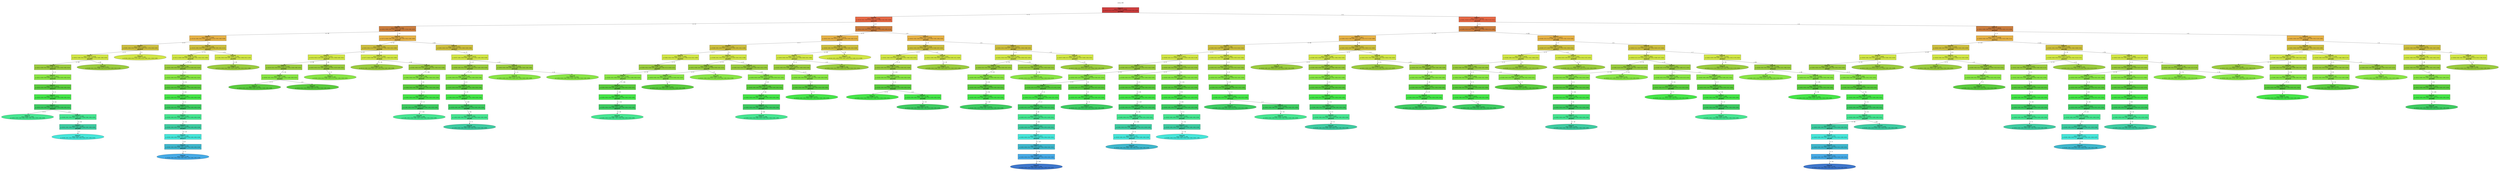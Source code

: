 digraph Tree {
splines=false;
graph [pad=".25", ranksep="0.5", nodesep="1"];
node [shape=rect, style="filled", color="black", fontname="helvetica",fillcolor="white"] ;
edge [fontname="helvetica"] ;
0 [label="mnist_784", shape=plaintext];
0:s -> 1:n [style=invis];   
1 [label=<<b> Class=1 </b> <br/> error: 0.999, n=70000 <br/> p: (0.10, 0.11, 0.10, 0.10, 0.10, 0.09, 0.10, 0.10, 0.10, 0.10) <br/><b>pixel462</b>>, fillcolor="0.000 0.7 0.800", shape="rect"];
2 [label=<<b> Class=0 </b> <br/> error: 0.867, n=27284 <br/> p: (0.24, 0.01, 0.04, 0.18, 0.04, 0.14, 0.06, 0.18, 0.02, 0.08) <br/><b>pixel379</b>>, fillcolor="0.037 0.7 0.900", shape="rect"];
1:s -> 2:n [label="<= 0"] ;
3 [label=<<b> Class=0 </b> <br/> error: 0.690, n=15382 <br/> p: (0.42, 0.00, 0.04, 0.04, 0.03, 0.06, 0.07, 0.30, 0.00, 0.03) <br/><b>pixel598</b>>, fillcolor="0.075 0.7 0.800", shape="rect"];
2:s -> 3:n [label="<= 57"] ;
4 [label=<<b> Class=7 </b> <br/> error: 0.621, n=7629 <br/> p: (0.10, 0.00, 0.02, 0.02, 0.05, 0.04, 0.10, 0.59, 0.00, 0.06) <br/><b>pixel515</b>>, fillcolor="0.112 0.7 0.900", shape="rect"];
3:s -> 4:n [label="<= 34"] ;
5 [label=<<b> Class=7 </b> <br/> error: 0.403, n=5671 <br/> p: (0.05, 0.00, 0.01, 0.02, 0.03, 0.04, 0.01, 0.78, 0.00, 0.05) <br/><b>pixel624</b>>, fillcolor="0.150 0.7 0.800", shape="rect"];
4:s -> 5:n [label="<= 0"] ;
6 [label=<<b> Class=7 </b> <br/> error: 0.303, n=5230 <br/> p: (0.01, 0.00, 0.01, 0.01, 0.03, 0.02, 0.01, 0.85, 0.00, 0.05) <br/><b>pixel405</b>>, fillcolor="0.188 0.7 0.900", shape="rect"];
5:s -> 6:n [label="<= 0"] ;
7 [label=<<b> Class=7 </b> <br/> error: 0.184, n=4777 <br/> p: (0.01, 0.00, 0.01, 0.01, 0.00, 0.01, 0.01, 0.92, 0.00, 0.03) <br/><b>pixel154</b>>, fillcolor="0.225 0.7 0.800", shape="rect"];
6:s -> 7:n [label="<= 60"] ;
8 [label=<<b> Class=7 </b> <br/> error: 0.120, n=4611 <br/> p: (0.01, 0.00, 0.00, 0.00, 0.00, 0.01, 0.00, 0.95, 0.00, 0.03) <br/><b>pixel570</b>>, fillcolor="0.263 0.7 0.900", shape="rect"];
7:s -> 8:n [label="<= 0"] ;
9 [label=<<b> Class=7 </b> <br/> error: 0.102, n=4574 <br/> p: (0.00, 0.00, 0.00, 0.00, 0.00, 0.00, 0.00, 0.96, 0.00, 0.02) <br/><b>pixel377</b>>, fillcolor="0.300 0.7 0.800", shape="rect"];
8:s -> 9:n [label="<= 0"] ;
10 [label=<<b> Class=7 </b> <br/> error: 0.065, n=4276 <br/> p: (0.00, 0.00, 0.00, 0.00, 0.00, 0.00, 0.00, 0.98, 0.00, 0.01) <br/><b>pixel460</b>>, fillcolor="0.337 0.7 0.900", shape="rect"];
9:s -> 10:n [label="<= 0"] ;
11 [label=<<b> Class=7 </b> <br/> error: 0.049, n=4237 <br/> p: (0.00, 0.00, 0.00, 0.00, 0.00, 0.00, 0.00, 0.98, 0.00, 0.01) <br/><b>pixel183</b>>, fillcolor="0.375 0.7 0.800", shape="rect"];
10:s -> 11:n [label="<= 62"] ;
12 [label=<<b> Class=7 </b> <br/> error: 0.024, n=3799 <br/> p: (0.00, 0.00, 0.00, 0.00, 0.00, 0.00, 0.00, 0.99, 0.00, 0.00) >, fillcolor="0.412 0.7 0.900", shape="oval"];
11:s -> 12:n [label="<= 0"] ;
13 [label=<<b> Class=7 </b> <br/> error: 0.213, n=438 <br/> p: (0.00, 0.01, 0.02, 0.01, 0.00, 0.01, 0.00, 0.90, 0.00, 0.05) <br/><b>pixel323</b>>, fillcolor="0.412 0.7 0.900", shape="rect"];
11:s -> 13:n [label="> 0"] ;
14 [label=<<b> Class=7 </b> <br/> error: 0.127, n=397 <br/> p: (0.01, 0.01, 0.02, 0.01, 0.00, 0.00, 0.00, 0.95, 0.00, 0.02) <br/><b>pixel464</b>>, fillcolor="0.450 0.7 0.800", shape="rect"];
13:s -> 14:n [label="<= 69"] ;
15 [label=<<b> Class=7 </b> <br/> error: 0.076, n=352 <br/> p: (0.00, 0.01, 0.02, 0.00, 0.00, 0.00, 0.00, 0.97, 0.00, 0.01) >, fillcolor="0.487 0.7 0.900", shape="oval"];
14:s -> 15:n [label="> 0"] ;
16 [label=<<b> Class=9 </b> <br/> error: 0.719, n=453 <br/> p: (0.00, 0.01, 0.01, 0.08, 0.32, 0.13, 0.03, 0.09, 0.02, 0.33) >, fillcolor="0.225 0.7 0.800", shape="oval"];
6:s -> 16:n [label="> 60"] ;
17 [label=<<b> Class=0 </b> <br/> error: 0.507, n=441 <br/> p: (0.56, 0.00, 0.02, 0.14, 0.00, 0.24, 0.00, 0.01, 0.00, 0.00) >, fillcolor="0.188 0.7 0.900", shape="oval"];
5:s -> 17:n [label="> 0"] ;
18 [label=<<b> Class=6 </b> <br/> error: 0.743, n=1958 <br/> p: (0.25, 0.00, 0.04, 0.01, 0.11, 0.06, 0.38, 0.04, 0.01, 0.11) <br/><b>pixel243</b>>, fillcolor="0.150 0.7 0.800", shape="rect"];
4:s -> 18:n [label="> 0"] ;
19 [label=<<b> Class=6 </b> <br/> error: 0.598, n=1193 <br/> p: (0.11, 0.00, 0.04, 0.02, 0.09, 0.05, 0.61, 0.02, 0.01, 0.06) <br/><b>pixel270</b>>, fillcolor="0.188 0.7 0.900", shape="rect"];
18:s -> 19:n [label="<= 51"] ;
20 [label=<<b> Class=6 </b> <br/> error: 0.468, n=996 <br/> p: (0.05, 0.00, 0.04, 0.01, 0.09, 0.04, 0.73, 0.00, 0.01, 0.03) <br/><b>pixel245</b>>, fillcolor="0.225 0.7 0.800", shape="rect"];
19:s -> 20:n [label="<= 52"] ;
21 [label=<<b> Class=6 </b> <br/> error: 0.358, n=868 <br/> p: (0.02, 0.00, 0.03, 0.02, 0.04, 0.04, 0.82, 0.00, 0.01, 0.01) <br/><b>pixel324</b>>, fillcolor="0.263 0.7 0.900", shape="rect"];
20:s -> 21:n [label="<= 3"] ;
22 [label=<<b> Class=6 </b> <br/> error: 0.228, n=749 <br/> p: (0.01, 0.00, 0.03, 0.00, 0.05, 0.01, 0.89, 0.00, 0.00, 0.01) <br/><b>pixel575</b>>, fillcolor="0.300 0.7 0.800", shape="rect"];
21:s -> 22:n [label="<= 55"] ;
23 [label=<<b> Class=6 </b> <br/> error: 0.117, n=587 <br/> p: (0.01, 0.00, 0.01, 0.00, 0.03, 0.00, 0.95, 0.00, 0.00, 0.00) <br/><b>pixel247</b>>, fillcolor="0.337 0.7 0.900", shape="rect"];
22:s -> 23:n [label="> 130"] ;
24 [label=<<b> Class=6 </b> <br/> error: 0.091, n=579 <br/> p: (0.00, 0.00, 0.01, 0.00, 0.02, 0.00, 0.96, 0.00, 0.00, 0.00) <br/><b>pixel659</b>>, fillcolor="0.375 0.7 0.800", shape="rect"];
23:s -> 24:n [label="<= 0"] ;
25 [label=<<b> Class=6 </b> <br/> error: 0.068, n=564 <br/> p: (0.00, 0.00, 0.01, 0.00, 0.01, 0.00, 0.97, 0.00, 0.00, 0.00) <br/><b>pixel295</b>>, fillcolor="0.412 0.7 0.900", shape="rect"];
24:s -> 25:n [label="<= 0"] ;
26 [label=<<b> Class=6 </b> <br/> error: 0.034, n=485 <br/> p: (0.00, 0.00, 0.00, 0.00, 0.01, 0.00, 0.99, 0.00, 0.00, 0.00) <br/><b>pixel663</b>>, fillcolor="0.450 0.7 0.800", shape="rect"];
25:s -> 26:n [label="<= 55"] ;
27 [label=<<b> Class=6 </b> <br/> error: 0.023, n=483 <br/> p: (0.00, 0.00, 0.00, 0.00, 0.01, 0.00, 0.99, 0.00, 0.00, 0.00) <br/><b>pixel573</b>>, fillcolor="0.487 0.7 0.900", shape="rect"];
26:s -> 27:n [label="<= 34"] ;
28 [label=<<b> Class=6 </b> <br/> error: 0.007, n=446 <br/> p: (0.00, 0.00, 0.00, 0.00, 0.00, 0.00, 1.00, 0.00, 0.00, 0.00) <br/><b>pixel242</b>>, fillcolor="0.525 0.7 0.800", shape="rect"];
27:s -> 28:n [label="> 87"] ;
29 [label=<<b> Class=6 </b> <br/> error: 0.000, n=445 <br/> p: (0.00, 0.00, 0.00, 0.00, 0.00, 0.00, 1.00, 0.00, 0.00, 0.00) >, fillcolor="0.562 0.7 0.900", shape="oval"];
28:s -> 29:n [label="<= 0"] ;
30 [label=<<b> Class=0 </b> <br/> error: 0.697, n=765 <br/> p: (0.46, 0.00, 0.04, 0.01, 0.13, 0.07, 0.02, 0.08, 0.01, 0.19) <br/><b>pixel492</b>>, fillcolor="0.188 0.7 0.900", shape="rect"];
18:s -> 30:n [label="> 51"] ;
31 [label=<<b> Class=0 </b> <br/> error: 0.468, n=447 <br/> p: (0.73, 0.00, 0.02, 0.01, 0.03, 0.09, 0.02, 0.03, 0.01, 0.06) >, fillcolor="0.225 0.7 0.800", shape="oval"];
30:s -> 31:n [label="<= 85"] ;
32 [label=<<b> Class=0 </b> <br/> error: 0.455, n=7753 <br/> p: (0.73, 0.00, 0.06, 0.06, 0.00, 0.08, 0.04, 0.02, 0.00, 0.00) <br/><b>pixel428</b>>, fillcolor="0.112 0.7 0.900", shape="rect"];
3:s -> 32:n [label="> 34"] ;
33 [label=<<b> Class=0 </b> <br/> error: 0.705, n=3206 <br/> p: (0.43, 0.01, 0.13, 0.14, 0.00, 0.17, 0.05, 0.05, 0.01, 0.00) <br/><b>pixel458</b>>, fillcolor="0.150 0.7 0.800", shape="rect"];
32:s -> 33:n [label="<= 63"] ;
34 [label=<<b> Class=5 </b> <br/> error: 0.734, n=1777 <br/> p: (0.16, 0.02, 0.19, 0.24, 0.00, 0.28, 0.01, 0.08, 0.00, 0.01) <br/><b>pixel519</b>>, fillcolor="0.188 0.7 0.900", shape="rect"];
33:s -> 34:n [label="<= 57"] ;
35 [label=<<b> Class=5 </b> <br/> error: 0.573, n=1161 <br/> p: (0.24, 0.01, 0.03, 0.33, 0.00, 0.37, 0.01, 0.00, 0.00, 0.01) <br/><b>pixel426</b>>, fillcolor="0.225 0.7 0.800", shape="rect"];
34:s -> 35:n [label="<= 66"] ;
36 [label=<<b> Class=5 </b> <br/> error: 0.487, n=905 <br/> p: (0.04, 0.01, 0.03, 0.42, 0.00, 0.47, 0.01, 0.00, 0.00, 0.01) <br/><b>pixel263</b>>, fillcolor="0.263 0.7 0.900", shape="rect"];
35:s -> 36:n [label="<= 64"] ;
37 [label=<<b> Class=3 </b> <br/> error: 0.433, n=461 <br/> p: (0.03, 0.01, 0.03, 0.66, 0.00, 0.25, 0.01, 0.00, 0.00, 0.00) >, fillcolor="0.300 0.7 0.800", shape="oval"];
36:s -> 37:n [label="<= 0"] ;
38 [label=<<b> Class=5 </b> <br/> error: 0.422, n=444 <br/> p: (0.04, 0.01, 0.03, 0.18, 0.00, 0.71, 0.00, 0.00, 0.00, 0.02) >, fillcolor="0.300 0.7 0.800", shape="oval"];
36:s -> 38:n [label="> 0"] ;
39 [label=<<b> Class=2 </b> <br/> error: 0.618, n=616 <br/> p: (0.02, 0.03, 0.51, 0.07, 0.00, 0.11, 0.01, 0.24, 0.00, 0.01) <br/><b>pixel709</b>>, fillcolor="0.225 0.7 0.800", shape="rect"];
34:s -> 39:n [label="> 66"] ;
40 [label=<<b> Class=2 </b> <br/> error: 0.562, n=497 <br/> p: (0.02, 0.04, 0.63, 0.08, 0.00, 0.13, 0.02, 0.06, 0.00, 0.01) >, fillcolor="0.263 0.7 0.900", shape="oval"];
39:s -> 40:n [label="<= 0"] ;
41 [label=<<b> Class=0 </b> <br/> error: 0.373, n=1429 <br/> p: (0.77, 0.00, 0.06, 0.01, 0.01, 0.03, 0.11, 0.00, 0.01, 0.00) <br/><b>pixel656</b>>, fillcolor="0.188 0.7 0.900", shape="rect"];
33:s -> 41:n [label="> 57"] ;
42 [label=<<b> Class=6 </b> <br/> error: 0.586, n=374 <br/> p: (0.33, 0.00, 0.18, 0.02, 0.02, 0.06, 0.40, 0.00, 0.00, 0.00) >, fillcolor="0.225 0.7 0.800", shape="oval"];
41:s -> 42:n [label="<= 18"] ;
43 [label=<<b> Class=0 </b> <br/> error: 0.169, n=1055 <br/> p: (0.92, 0.00, 0.02, 0.01, 0.00, 0.03, 0.01, 0.00, 0.01, 0.00) <br/><b>pixel324</b>>, fillcolor="0.225 0.7 0.800", shape="rect"];
41:s -> 43:n [label="> 18"] ;
44 [label=<<b> Class=0 </b> <br/> error: 0.108, n=990 <br/> p: (0.96, 0.00, 0.02, 0.00, 0.00, 0.01, 0.00, 0.00, 0.01, 0.00) <br/><b>pixel374</b>>, fillcolor="0.263 0.7 0.900", shape="rect"];
43:s -> 44:n [label="<= 198"] ;
45 [label=<<b> Class=0 </b> <br/> error: 0.045, n=849 <br/> p: (0.98, 0.00, 0.00, 0.00, 0.00, 0.01, 0.00, 0.00, 0.00, 0.00) <br/><b>pixel221</b>>, fillcolor="0.300 0.7 0.800", shape="rect"];
44:s -> 45:n [label="> 22"] ;
46 [label=<<b> Class=0 </b> <br/> error: 0.026, n=837 <br/> p: (0.99, 0.00, 0.00, 0.00, 0.00, 0.00, 0.00, 0.00, 0.00, 0.00) <br/><b>pixel583</b>>, fillcolor="0.337 0.7 0.900", shape="rect"];
45:s -> 46:n [label="<= 0"] ;
47 [label=<<b> Class=0 </b> <br/> error: 0.012, n=827 <br/> p: (1.00, 0.00, 0.00, 0.00, 0.00, 0.00, 0.00, 0.00, 0.00, 0.00) <br/><b>pixel517</b>>, fillcolor="0.375 0.7 0.800", shape="rect"];
46:s -> 47:n [label="<= 17"] ;
48 [label=<<b> Class=0 </b> <br/> error: 0.000, n=808 <br/> p: (1.00, 0.00, 0.00, 0.00, 0.00, 0.00, 0.00, 0.00, 0.00, 0.00) >, fillcolor="0.412 0.7 0.900", shape="oval"];
47:s -> 48:n [label="<= 126"] ;
49 [label=<<b> Class=0 </b> <br/> error: 0.143, n=4547 <br/> p: (0.94, 0.00, 0.01, 0.00, 0.00, 0.01, 0.03, 0.00, 0.00, 0.00) <br/><b>pixel437</b>>, fillcolor="0.150 0.7 0.800", shape="rect"];
32:s -> 49:n [label="> 63"] ;
50 [label=<<b> Class=0 </b> <br/> error: 0.069, n=4219 <br/> p: (0.97, 0.00, 0.00, 0.00, 0.00, 0.01, 0.01, 0.00, 0.00, 0.00) <br/><b>pixel302</b>>, fillcolor="0.188 0.7 0.900", shape="rect"];
49:s -> 50:n [label="<= 47"] ;
51 [label=<<b> Class=0 </b> <br/> error: 0.217, n=701 <br/> p: (0.89, 0.00, 0.01, 0.02, 0.00, 0.04, 0.03, 0.00, 0.00, 0.00) <br/><b>pixel324</b>>, fillcolor="0.225 0.7 0.800", shape="rect"];
50:s -> 51:n [label="<= 27"] ;
52 [label=<<b> Class=0 </b> <br/> error: 0.124, n=604 <br/> p: (0.95, 0.00, 0.01, 0.00, 0.00, 0.01, 0.03, 0.00, 0.00, 0.00) <br/><b>pixel490</b>>, fillcolor="0.263 0.7 0.900", shape="rect"];
51:s -> 52:n [label="<= 79"] ;
53 [label=<<b> Class=0 </b> <br/> error: 0.081, n=584 <br/> p: (0.97, 0.00, 0.00, 0.01, 0.00, 0.00, 0.02, 0.00, 0.00, 0.00) <br/><b>pixel464</b>>, fillcolor="0.300 0.7 0.800", shape="rect"];
52:s -> 53:n [label="<= 0"] ;
54 [label=<<b> Class=0 </b> <br/> error: 0.061, n=578 <br/> p: (0.98, 0.00, 0.00, 0.01, 0.00, 0.00, 0.01, 0.00, 0.00, 0.00) <br/><b>pixel627</b>>, fillcolor="0.337 0.7 0.900", shape="rect"];
53:s -> 54:n [label="<= 19"] ;
55 [label=<<b> Class=0 </b> <br/> error: 0.023, n=494 <br/> p: (0.99, 0.00, 0.00, 0.00, 0.00, 0.00, 0.00, 0.00, 0.00, 0.00) <br/><b>pixel484</b>>, fillcolor="0.375 0.7 0.800", shape="rect"];
54:s -> 55:n [label="> 104"] ;
56 [label=<<b> Class=0 </b> <br/> error: 0.007, n=460 <br/> p: (1.00, 0.00, 0.00, 0.00, 0.00, 0.00, 0.00, 0.00, 0.00, 0.00) <br/><b>pixel94</b>>, fillcolor="0.412 0.7 0.900", shape="rect"];
55:s -> 56:n [label="> 48"] ;
57 [label=<<b> Class=0 </b> <br/> error: 0.000, n=459 <br/> p: (1.00, 0.00, 0.00, 0.00, 0.00, 0.00, 0.00, 0.00, 0.00, 0.00) >, fillcolor="0.450 0.7 0.800", shape="oval"];
56:s -> 57:n [label="<= 0"] ;
58 [label=<<b> Class=0 </b> <br/> error: 0.027, n=3518 <br/> p: (0.99, 0.00, 0.00, 0.00, 0.00, 0.00, 0.00, 0.00, 0.00, 0.00) <br/><b>pixel318</b>>, fillcolor="0.225 0.7 0.800", shape="rect"];
50:s -> 58:n [label="> 27"] ;
59 [label=<<b> Class=0 </b> <br/> error: 0.111, n=352 <br/> p: (0.95, 0.00, 0.03, 0.01, 0.00, 0.01, 0.00, 0.00, 0.00, 0.00) >, fillcolor="0.263 0.7 0.900", shape="oval"];
58:s -> 59:n [label="<= 12"] ;
60 [label=<<b> Class=0 </b> <br/> error: 0.012, n=3166 <br/> p: (1.00, 0.00, 0.00, 0.00, 0.00, 0.00, 0.00, 0.00, 0.00, 0.00) >, fillcolor="0.263 0.7 0.900", shape="oval"];
58:s -> 60:n [label="> 12"] ;
61 [label=<<b> Class=3 </b> <br/> error: 0.774, n=11902 <br/> p: (0.02, 0.02, 0.03, 0.36, 0.06, 0.25, 0.05, 0.02, 0.05, 0.14) <br/><b>pixel155</b>>, fillcolor="0.075 0.7 0.800", shape="rect"];
2:s -> 61:n [label="> 57"] ;
62 [label=<<b> Class=9 </b> <br/> error: 0.780, n=5173 <br/> p: (0.03, 0.01, 0.01, 0.13, 0.12, 0.28, 0.05, 0.04, 0.02, 0.31) <br/><b>pixel597</b>>, fillcolor="0.112 0.7 0.900", shape="rect"];
61:s -> 62:n [label="<= 9"] ;
63 [label=<<b> Class=9 </b> <br/> error: 0.719, n=3593 <br/> p: (0.00, 0.01, 0.01, 0.11, 0.17, 0.14, 0.05, 0.05, 0.01, 0.44) <br/><b>pixel211</b>>, fillcolor="0.150 0.7 0.800", shape="rect"];
62:s -> 63:n [label="<= 1"] ;
64 [label=<<b> Class=4 </b> <br/> error: 0.678, n=1056 <br/> p: (0.00, 0.02, 0.01, 0.03, 0.50, 0.15, 0.08, 0.10, 0.01, 0.09) <br/><b>pixel543</b>>, fillcolor="0.188 0.7 0.900", shape="rect"];
63:s -> 64:n [label="<= 5"] ;
65 [label=<<b> Class=4 </b> <br/> error: 0.506, n=815 <br/> p: (0.00, 0.02, 0.00, 0.03, 0.65, 0.05, 0.00, 0.13, 0.00, 0.12) <br/><b>pixel267</b>>, fillcolor="0.225 0.7 0.800", shape="rect"];
64:s -> 65:n [label="<= 0"] ;
66 [label=<<b> Class=4 </b> <br/> error: 0.250, n=593 <br/> p: (0.00, 0.01, 0.00, 0.02, 0.87, 0.01, 0.01, 0.08, 0.00, 0.02) <br/><b>pixel323</b>>, fillcolor="0.263 0.7 0.900", shape="rect"];
65:s -> 66:n [label="<= 19"] ;
67 [label=<<b> Class=4 </b> <br/> error: 0.129, n=513 <br/> p: (0.00, 0.00, 0.00, 0.01, 0.95, 0.01, 0.00, 0.02, 0.00, 0.01) <br/><b>pixel409</b>>, fillcolor="0.300 0.7 0.800", shape="rect"];
66:s -> 67:n [label="<= 106"] ;
68 [label=<<b> Class=4 </b> <br/> error: 0.064, n=462 <br/> p: (0.00, 0.00, 0.00, 0.01, 0.98, 0.01, 0.00, 0.00, 0.00, 0.00) <br/><b>pixel182</b>>, fillcolor="0.337 0.7 0.900", shape="rect"];
67:s -> 68:n [label="> 100"] ;
69 [label=<<b> Class=4 </b> <br/> error: 0.027, n=440 <br/> p: (0.00, 0.00, 0.00, 0.00, 0.99, 0.00, 0.00, 0.00, 0.00, 0.00) <br/><b>pixel175</b>>, fillcolor="0.375 0.7 0.800", shape="rect"];
68:s -> 69:n [label="<= 132"] ;
70 [label=<<b> Class=4 </b> <br/> error: 0.007, n=425 <br/> p: (0.00, 0.00, 0.00, 0.00, 1.00, 0.00, 0.00, 0.00, 0.00, 0.00) >, fillcolor="0.412 0.7 0.900", shape="oval"];
69:s -> 70:n [label="<= 85"] ;
71 [label=<<b> Class=9 </b> <br/> error: 0.595, n=2537 <br/> p: (0.00, 0.01, 0.01, 0.15, 0.03, 0.13, 0.03, 0.03, 0.01, 0.58) <br/><b>pixel492</b>>, fillcolor="0.188 0.7 0.900", shape="rect"];
63:s -> 71:n [label="> 5"] ;
72 [label=<<b> Class=3 </b> <br/> error: 0.646, n=1080 <br/> p: (0.01, 0.00, 0.01, 0.31, 0.01, 0.27, 0.06, 0.00, 0.02, 0.31) <br/><b>pixel290</b>>, fillcolor="0.225 0.7 0.800", shape="rect"];
71:s -> 72:n [label="<= 57"] ;
73 [label=<<b> Class=3 </b> <br/> error: 0.592, n=485 <br/> p: (0.00, 0.00, 0.02, 0.55, 0.01, 0.18, 0.14, 0.00, 0.02, 0.07) <br/><b>pixel130</b>>, fillcolor="0.263 0.7 0.900", shape="rect"];
72:s -> 73:n [label="<= 0"] ;
74 [label=<<b> Class=3 </b> <br/> error: 0.491, n=412 <br/> p: (0.00, 0.00, 0.02, 0.65, 0.01, 0.19, 0.01, 0.00, 0.03, 0.08) >, fillcolor="0.300 0.7 0.800", shape="oval"];
73:s -> 74:n [label="<= 0"] ;
75 [label=<<b> Class=9 </b> <br/> error: 0.501, n=595 <br/> p: (0.01, 0.00, 0.00, 0.11, 0.01, 0.34, 0.00, 0.00, 0.02, 0.50) >, fillcolor="0.263 0.7 0.900", shape="oval"];
72:s -> 75:n [label="> 0"] ;
76 [label=<<b> Class=9 </b> <br/> error: 0.394, n=1457 <br/> p: (0.00, 0.02, 0.01, 0.03, 0.05, 0.03, 0.00, 0.05, 0.01, 0.79) <br/><b>pixel382</b>>, fillcolor="0.225 0.7 0.800", shape="rect"];
71:s -> 76:n [label="> 57"] ;
77 [label=<<b> Class=9 </b> <br/> error: 0.233, n=1214 <br/> p: (0.00, 0.00, 0.00, 0.01, 0.06, 0.00, 0.00, 0.04, 0.01, 0.87) <br/><b>pixel213</b>>, fillcolor="0.263 0.7 0.900", shape="rect"];
76:s -> 77:n [label="> 82"] ;
78 [label=<<b> Class=9 </b> <br/> error: 0.162, n=1088 <br/> p: (0.00, 0.00, 0.00, 0.01, 0.02, 0.01, 0.00, 0.04, 0.00, 0.92) <br/><b>pixel405</b>>, fillcolor="0.300 0.7 0.800", shape="rect"];
77:s -> 78:n [label="> 20"] ;
79 [label=<<b> Class=9 </b> <br/> error: 0.087, n=948 <br/> p: (0.00, 0.00, 0.00, 0.01, 0.02, 0.00, 0.00, 0.00, 0.00, 0.96) <br/><b>pixel290</b>>, fillcolor="0.337 0.7 0.900", shape="rect"];
78:s -> 79:n [label="> 66"] ;
80 [label=<<b> Class=9 </b> <br/> error: 0.028, n=755 <br/> p: (0.00, 0.00, 0.00, 0.00, 0.01, 0.00, 0.00, 0.00, 0.00, 0.99) <br/><b>pixel213</b>>, fillcolor="0.375 0.7 0.800", shape="rect"];
79:s -> 80:n [label="> 0"] ;
81 [label=<<b> Class=9 </b> <br/> error: 0.012, n=688 <br/> p: (0.00, 0.00, 0.00, 0.00, 0.00, 0.00, 0.00, 0.00, 0.00, 1.00) >, fillcolor="0.412 0.7 0.900", shape="oval"];
80:s -> 81:n [label="> 106"] ;
82 [label=<<b> Class=5 </b> <br/> error: 0.541, n=1580 <br/> p: (0.09, 0.00, 0.02, 0.18, 0.00, 0.61, 0.06, 0.00, 0.03, 0.00) <br/><b>pixel486</b>>, fillcolor="0.150 0.7 0.800", shape="rect"];
62:s -> 82:n [label="> 1"] ;
83 [label=<<b> Class=5 </b> <br/> error: 0.381, n=1215 <br/> p: (0.04, 0.00, 0.01, 0.22, 0.00, 0.71, 0.00, 0.00, 0.01, 0.00) <br/><b>pixel327</b>>, fillcolor="0.188 0.7 0.900", shape="rect"];
82:s -> 83:n [label="<= 28"] ;
84 [label=<<b> Class=5 </b> <br/> error: 0.209, n=827 <br/> p: (0.03, 0.00, 0.01, 0.06, 0.00, 0.89, 0.01, 0.00, 0.00, 0.00) <br/><b>pixel359</b>>, fillcolor="0.225 0.7 0.800", shape="rect"];
83:s -> 84:n [label="<= 0"] ;
85 [label=<<b> Class=5 </b> <br/> error: 0.149, n=799 <br/> p: (0.00, 0.00, 0.00, 0.06, 0.00, 0.92, 0.01, 0.00, 0.00, 0.00) <br/><b>pixel220</b>>, fillcolor="0.263 0.7 0.900", shape="rect"];
84:s -> 85:n [label="<= 0"] ;
86 [label=<<b> Class=5 </b> <br/> error: 0.007, n=473 <br/> p: (0.00, 0.00, 0.00, 0.00, 0.00, 1.00, 0.00, 0.00, 0.00, 0.00) <br/><b>pixel333</b>>, fillcolor="0.300 0.7 0.800", shape="rect"];
85:s -> 86:n [label="> 4"] ;
87 [label=<<b> Class=5 </b> <br/> error: 0.000, n=472 <br/> p: (0.00, 0.00, 0.00, 0.00, 0.00, 1.00, 0.00, 0.00, 0.00, 0.00) >, fillcolor="0.337 0.7 0.900", shape="oval"];
86:s -> 87:n [label="<= 0"] ;
88 [label=<<b> Class=3 </b> <br/> error: 0.480, n=388 <br/> p: (0.06, 0.00, 0.03, 0.57, 0.00, 0.31, 0.00, 0.00, 0.01, 0.01) >, fillcolor="0.225 0.7 0.800", shape="oval"];
83:s -> 88:n [label="> 0"] ;
89 [label=<<b> Class=5 </b> <br/> error: 0.722, n=365 <br/> p: (0.26, 0.01, 0.04, 0.04, 0.01, 0.29, 0.22, 0.00, 0.13, 0.00) >, fillcolor="0.188 0.7 0.900", shape="oval"];
82:s -> 89:n [label="> 28"] ;
90 [label=<<b> Class=3 </b> <br/> error: 0.612, n=6729 <br/> p: (0.02, 0.02, 0.04, 0.54, 0.01, 0.22, 0.06, 0.00, 0.08, 0.02) <br/><b>pixel297</b>>, fillcolor="0.112 0.7 0.900", shape="rect"];
61:s -> 90:n [label="> 9"] ;
91 [label=<<b> Class=5 </b> <br/> error: 0.646, n=2558 <br/> p: (0.01, 0.03, 0.05, 0.18, 0.01, 0.52, 0.13, 0.00, 0.07, 0.01) <br/><b>pixel487</b>>, fillcolor="0.150 0.7 0.800", shape="rect"];
90:s -> 91:n [label="<= 0"] ;
92 [label=<<b> Class=5 </b> <br/> error: 0.512, n=1933 <br/> p: (0.01, 0.04, 0.05, 0.22, 0.01, 0.62, 0.01, 0.00, 0.02, 0.01) <br/><b>pixel300</b>>, fillcolor="0.188 0.7 0.900", shape="rect"];
91:s -> 92:n [label="<= 0"] ;
93 [label=<<b> Class=5 </b> <br/> error: 0.380, n=1601 <br/> p: (0.01, 0.05, 0.01, 0.15, 0.00, 0.75, 0.01, 0.00, 0.01, 0.00) <br/><b>pixel295</b>>, fillcolor="0.225 0.7 0.800", shape="rect"];
92:s -> 93:n [label="<= 0"] ;
94 [label=<<b> Class=5 </b> <br/> error: 0.210, n=1278 <br/> p: (0.00, 0.00, 0.01, 0.06, 0.01, 0.90, 0.02, 0.00, 0.00, 0.00) <br/><b>pixel302</b>>, fillcolor="0.263 0.7 0.900", shape="rect"];
93:s -> 94:n [label="<= 133"] ;
95 [label=<<b> Class=5 </b> <br/> error: 0.152, n=1239 <br/> p: (0.00, 0.00, 0.00, 0.06, 0.00, 0.92, 0.02, 0.00, 0.00, 0.00) <br/><b>pixel160</b>>, fillcolor="0.300 0.7 0.800", shape="rect"];
94:s -> 95:n [label="<= 0"] ;
96 [label=<<b> Class=5 </b> <br/> error: 0.289, n=443 <br/> p: (0.00, 0.00, 0.00, 0.16, 0.01, 0.80, 0.03, 0.00, 0.00, 0.01) >, fillcolor="0.337 0.7 0.900", shape="oval"];
95:s -> 96:n [label="<= 8"] ;
97 [label=<<b> Class=5 </b> <br/> error: 0.032, n=796 <br/> p: (0.00, 0.00, 0.00, 0.00, 0.00, 0.99, 0.01, 0.00, 0.00, 0.00) <br/><b>pixel486</b>>, fillcolor="0.337 0.7 0.900", shape="rect"];
95:s -> 97:n [label="> 8"] ;
98 [label=<<b> Class=5 </b> <br/> error: 0.012, n=767 <br/> p: (0.00, 0.00, 0.00, 0.00, 0.00, 1.00, 0.00, 0.00, 0.00, 0.00) >, fillcolor="0.375 0.7 0.800", shape="oval"];
97:s -> 98:n [label="<= 44"] ;
99 [label=<<b> Class=6 </b> <br/> error: 0.598, n=625 <br/> p: (0.01, 0.00, 0.06, 0.03, 0.00, 0.19, 0.48, 0.00, 0.21, 0.00) <br/><b>pixel657</b>>, fillcolor="0.188 0.7 0.900", shape="rect"];
91:s -> 99:n [label="> 0"] ;
100 [label=<<b> Class=6 </b> <br/> error: 0.394, n=375 <br/> p: (0.00, 0.00, 0.08, 0.02, 0.00, 0.09, 0.75, 0.00, 0.05, 0.00) >, fillcolor="0.225 0.7 0.800", shape="oval"];
99:s -> 100:n [label="<= 30"] ;
101 [label=<<b> Class=3 </b> <br/> error: 0.420, n=4171 <br/> p: (0.02, 0.01, 0.04, 0.77, 0.01, 0.04, 0.01, 0.00, 0.08, 0.02) <br/><b>pixel487</b>>, fillcolor="0.150 0.7 0.800", shape="rect"];
90:s -> 101:n [label="> 0"] ;
102 [label=<<b> Class=3 </b> <br/> error: 0.253, n=3421 <br/> p: (0.01, 0.02, 0.01, 0.88, 0.01, 0.05, 0.00, 0.00, 0.01, 0.02) <br/><b>pixel291</b>>, fillcolor="0.188 0.7 0.900", shape="rect"];
101:s -> 102:n [label="<= 0"] ;
103 [label=<<b> Class=3 </b> <br/> error: 0.143, n=2984 <br/> p: (0.00, 0.01, 0.01, 0.94, 0.00, 0.02, 0.00, 0.00, 0.01, 0.01) <br/><b>pixel491</b>>, fillcolor="0.225 0.7 0.800", shape="rect"];
102:s -> 103:n [label="<= 76"] ;
104 [label=<<b> Class=3 </b> <br/> error: 0.097, n=2859 <br/> p: (0.00, 0.00, 0.00, 0.96, 0.00, 0.01, 0.00, 0.00, 0.01, 0.01) <br/><b>pixel457</b>>, fillcolor="0.263 0.7 0.900", shape="rect"];
103:s -> 104:n [label="<= 49"] ;
105 [label=<<b> Class=3 </b> <br/> error: 0.064, n=2669 <br/> p: (0.00, 0.00, 0.00, 0.98, 0.00, 0.01, 0.00, 0.00, 0.00, 0.01) <br/><b>pixel289</b>>, fillcolor="0.300 0.7 0.800", shape="rect"];
104:s -> 105:n [label="<= 42"] ;
106 [label=<<b> Class=3 </b> <br/> error: 0.039, n=2587 <br/> p: (0.00, 0.00, 0.00, 0.99, 0.00, 0.01, 0.00, 0.00, 0.00, 0.00) <br/><b>pixel265</b>>, fillcolor="0.337 0.7 0.900", shape="rect"];
105:s -> 106:n [label="<= 96"] ;
107 [label=<<b> Class=3 </b> <br/> error: 0.021, n=2512 <br/> p: (0.00, 0.00, 0.00, 0.99, 0.00, 0.00, 0.00, 0.00, 0.00, 0.00) >, fillcolor="0.375 0.7 0.800", shape="oval"];
106:s -> 107:n [label="<= 167"] ;
108 [label=<<b> Class=3 </b> <br/> error: 0.673, n=437 <br/> p: (0.05, 0.03, 0.01, 0.45, 0.03, 0.25, 0.01, 0.00, 0.06, 0.12) <br/><b>pixel456</b>>, fillcolor="0.225 0.7 0.800", shape="rect"];
102:s -> 108:n [label="> 76"] ;
109 [label=<<b> Class=3 </b> <br/> error: 0.571, n=385 <br/> p: (0.01, 0.03, 0.01, 0.51, 0.03, 0.27, 0.00, 0.00, 0.02, 0.13) >, fillcolor="0.263 0.7 0.900", shape="oval"];
108:s -> 109:n [label="<= 66"] ;
110 [label=<<b> Class=8 </b> <br/> error: 0.689, n=750 <br/> p: (0.07, 0.00, 0.17, 0.26, 0.01, 0.03, 0.07, 0.00, 0.38, 0.01) <br/><b>pixel432</b>>, fillcolor="0.188 0.7 0.900", shape="rect"];
101:s -> 110:n [label="> 0"] ;
111 [label=<<b> Class=8 </b> <br/> error: 0.620, n=571 <br/> p: (0.07, 0.00, 0.22, 0.12, 0.01, 0.01, 0.08, 0.00, 0.49, 0.00) >, fillcolor="0.225 0.7 0.800", shape="oval"];
110:s -> 111:n [label="> 35"] ;
112 [label=<<b> Class=1 </b> <br/> error: 0.928, n=42716 <br/> p: (0.01, 0.18, 0.14, 0.05, 0.13, 0.06, 0.12, 0.06, 0.14, 0.11) <br/><b>pixel374</b>>, fillcolor="0.037 0.7 0.900", shape="rect"];
1:s -> 112:n [label="> 0"] ;
113 [label=<<b> Class=1 </b> <br/> error: 0.816, n=23886 <br/> p: (0.00, 0.32, 0.22, 0.06, 0.03, 0.02, 0.06, 0.08, 0.15, 0.04) <br/><b>pixel379</b>>, fillcolor="0.075 0.7 0.800", shape="rect"];
112:s -> 113:n [label="<= 0"] ;
114 [label=<<b> Class=2 </b> <br/> error: 0.812, n=9813 <br/> p: (0.00, 0.02, 0.38, 0.04, 0.07, 0.04, 0.10, 0.17, 0.10, 0.08) <br/><b>pixel377</b>>, fillcolor="0.112 0.7 0.900", shape="rect"];
113:s -> 114:n [label="<= 152"] ;
115 [label=<<b> Class=2 </b> <br/> error: 0.661, n=7280 <br/> p: (0.00, 0.02, 0.49, 0.03, 0.07, 0.01, 0.03, 0.23, 0.02, 0.10) <br/><b>pixel569</b>>, fillcolor="0.150 0.7 0.800", shape="rect"];
114:s -> 115:n [label="<= 81"] ;
116 [label=<<b> Class=7 </b> <br/> error: 0.754, n=3873 <br/> p: (0.00, 0.03, 0.17, 0.04, 0.13, 0.01, 0.04, 0.39, 0.02, 0.18) <br/><b>pixel399</b>>, fillcolor="0.188 0.7 0.900", shape="rect"];
115:s -> 116:n [label="<= 4"] ;
117 [label=<<b> Class=7 </b> <br/> error: 0.631, n=2742 <br/> p: (0.00, 0.04, 0.23, 0.06, 0.02, 0.01, 0.03, 0.53, 0.02, 0.04) <br/><b>pixel376</b>>, fillcolor="0.225 0.7 0.800", shape="rect"];
116:s -> 117:n [label="<= 0"] ;
118 [label=<<b> Class=7 </b> <br/> error: 0.529, n=2494 <br/> p: (0.00, 0.05, 0.25, 0.06, 0.01, 0.00, 0.00, 0.58, 0.01, 0.03) <br/><b>pixel155</b>>, fillcolor="0.263 0.7 0.900", shape="rect"];
117:s -> 118:n [label="<= 41"] ;
119 [label=<<b> Class=7 </b> <br/> error: 0.439, n=1934 <br/> p: (0.00, 0.05, 0.10, 0.05, 0.01, 0.00, 0.00, 0.73, 0.01, 0.04) <br/><b>pixel239</b>>, fillcolor="0.300 0.7 0.800", shape="rect"];
118:s -> 119:n [label="<= 8"] ;
120 [label=<<b> Class=7 </b> <br/> error: 0.329, n=1631 <br/> p: (0.00, 0.01, 0.10, 0.06, 0.00, 0.00, 0.00, 0.80, 0.01, 0.03) <br/><b>pixel553</b>>, fillcolor="0.337 0.7 0.900", shape="rect"];
119:s -> 120:n [label="> 15"] ;
121 [label=<<b> Class=7 </b> <br/> error: 0.268, n=1493 <br/> p: (0.00, 0.01, 0.05, 0.05, 0.00, 0.00, 0.00, 0.86, 0.01, 0.03) <br/><b>pixel519</b>>, fillcolor="0.375 0.7 0.800", shape="rect"];
120:s -> 121:n [label="<= 0"] ;
122 [label=<<b> Class=7 </b> <br/> error: 0.197, n=1351 <br/> p: (0.00, 0.01, 0.03, 0.03, 0.00, 0.00, 0.00, 0.91, 0.00, 0.01) <br/><b>pixel242</b>>, fillcolor="0.412 0.7 0.900", shape="rect"];
121:s -> 122:n [label="> 30"] ;
123 [label=<<b> Class=7 </b> <br/> error: 0.119, n=1097 <br/> p: (0.00, 0.00, 0.01, 0.02, 0.00, 0.00, 0.00, 0.95, 0.00, 0.01) <br/><b>pixel636</b>>, fillcolor="0.450 0.7 0.800", shape="rect"];
122:s -> 123:n [label="> 161"] ;
124 [label=<<b> Class=7 </b> <br/> error: 0.091, n=1077 <br/> p: (0.00, 0.00, 0.01, 0.02, 0.00, 0.00, 0.00, 0.96, 0.00, 0.01) <br/><b>pixel434</b>>, fillcolor="0.487 0.7 0.900", shape="rect"];
123:s -> 124:n [label="<= 0"] ;
125 [label=<<b> Class=7 </b> <br/> error: 0.053, n=915 <br/> p: (0.00, 0.00, 0.01, 0.00, 0.00, 0.00, 0.00, 0.98, 0.00, 0.01) <br/><b>pixel350</b>>, fillcolor="0.525 0.7 0.800", shape="rect"];
124:s -> 125:n [label="<= 157"] ;
126 [label=<<b> Class=7 </b> <br/> error: 0.038, n=897 <br/> p: (0.00, 0.00, 0.01, 0.00, 0.00, 0.00, 0.00, 0.99, 0.00, 0.00) <br/><b>pixel490</b>>, fillcolor="0.562 0.7 0.900", shape="rect"];
125:s -> 126:n [label="<= 61"] ;
127 [label=<<b> Class=7 </b> <br/> error: 0.014, n=585 <br/> p: (0.00, 0.00, 0.00, 0.00, 0.00, 0.00, 0.00, 0.99, 0.00, 0.01) >, fillcolor="0.600 0.7 0.800", shape="oval"];
126:s -> 127:n [label="<= 241"] ;
128 [label=<<b> Class=2 </b> <br/> error: 0.410, n=560 <br/> p: (0.00, 0.04, 0.75, 0.10, 0.00, 0.00, 0.00, 0.07, 0.03, 0.01) <br/><b>pixel572</b>>, fillcolor="0.300 0.7 0.800", shape="rect"];
118:s -> 128:n [label="> 8"] ;
129 [label=<<b> Class=2 </b> <br/> error: 0.263, n=429 <br/> p: (0.00, 0.01, 0.86, 0.03, 0.00, 0.00, 0.00, 0.06, 0.03, 0.00) <br/><b>pixel350</b>>, fillcolor="0.337 0.7 0.900", shape="rect"];
128:s -> 129:n [label="> 0"] ;
130 [label=<<b> Class=2 </b> <br/> error: 0.210, n=413 <br/> p: (0.00, 0.01, 0.89, 0.03, 0.00, 0.00, 0.00, 0.06, 0.00, 0.00) >, fillcolor="0.375 0.7 0.800", shape="oval"];
129:s -> 130:n [label="<= 0"] ;
131 [label=<<b> Class=9 </b> <br/> error: 0.502, n=1131 <br/> p: (0.00, 0.00, 0.02, 0.00, 0.39, 0.02, 0.04, 0.03, 0.01, 0.50) <br/><b>pixel211</b>>, fillcolor="0.225 0.7 0.800", shape="rect"];
116:s -> 131:n [label="> 0"] ;
132 [label=<<b> Class=4 </b> <br/> error: 0.341, n=506 <br/> p: (0.00, 0.00, 0.01, 0.00, 0.81, 0.01, 0.07, 0.04, 0.00, 0.05) <br/><b>pixel267</b>>, fillcolor="0.263 0.7 0.900", shape="rect"];
131:s -> 132:n [label="<= 0"] ;
133 [label=<<b> Class=4 </b> <br/> error: 0.200, n=455 <br/> p: (0.00, 0.00, 0.01, 0.00, 0.89, 0.00, 0.08, 0.00, 0.00, 0.01) <br/><b>pixel544</b>>, fillcolor="0.300 0.7 0.800", shape="rect"];
132:s -> 133:n [label="<= 0"] ;
134 [label=<<b> Class=4 </b> <br/> error: 0.107, n=400 <br/> p: (0.01, 0.00, 0.01, 0.00, 0.96, 0.00, 0.01, 0.01, 0.00, 0.01) <br/><b>pixel360</b>>, fillcolor="0.337 0.7 0.900", shape="rect"];
133:s -> 134:n [label="<= 69"] ;
135 [label=<<b> Class=4 </b> <br/> error: 0.076, n=389 <br/> p: (0.00, 0.00, 0.01, 0.00, 0.97, 0.00, 0.00, 0.01, 0.00, 0.02) <br/><b>pixel155</b>>, fillcolor="0.375 0.7 0.800", shape="rect"];
134:s -> 135:n [label="<= 147"] ;
136 [label=<<b> Class=4 </b> <br/> error: 0.048, n=383 <br/> p: (0.00, 0.00, 0.01, 0.00, 0.98, 0.00, 0.00, 0.01, 0.00, 0.01) <br/><b>pixel720</b>>, fillcolor="0.412 0.7 0.900", shape="rect"];
135:s -> 136:n [label="<= 28"] ;
137 [label=<<b> Class=4 </b> <br/> error: 0.029, n=377 <br/> p: (0.00, 0.00, 0.01, 0.00, 0.99, 0.00, 0.00, 0.01, 0.00, 0.00) <br/><b>pixel294</b>>, fillcolor="0.450 0.7 0.800", shape="rect"];
136:s -> 137:n [label="<= 156"] ;
138 [label=<<b> Class=4 </b> <br/> error: 0.014, n=375 <br/> p: (0.00, 0.00, 0.01, 0.00, 0.99, 0.00, 0.00, 0.00, 0.00, 0.00) <br/><b>pixel510</b>>, fillcolor="0.487 0.7 0.900", shape="rect"];
137:s -> 138:n [label="<= 0"] ;
139 [label=<<b> Class=4 </b> <br/> error: 0.000, n=357 <br/> p: (0.00, 0.00, 0.00, 0.00, 1.00, 0.00, 0.00, 0.00, 0.00, 0.00) >, fillcolor="0.525 0.7 0.800", shape="oval"];
138:s -> 139:n [label="<= 128"] ;
140 [label=<<b> Class=9 </b> <br/> error: 0.293, n=625 <br/> p: (0.00, 0.00, 0.02, 0.00, 0.05, 0.02, 0.01, 0.02, 0.02, 0.85) <br/><b>pixel545</b>>, fillcolor="0.263 0.7 0.900", shape="rect"];
131:s -> 140:n [label="> 0"] ;
141 [label=<<b> Class=9 </b> <br/> error: 0.208, n=568 <br/> p: (0.00, 0.00, 0.01, 0.00, 0.05, 0.02, 0.00, 0.01, 0.01, 0.90) <br/><b>pixel411</b>>, fillcolor="0.300 0.7 0.800", shape="rect"];
140:s -> 141:n [label="<= 115"] ;
142 [label=<<b> Class=9 </b> <br/> error: 0.111, n=489 <br/> p: (0.00, 0.00, 0.00, 0.00, 0.03, 0.00, 0.00, 0.01, 0.00, 0.95) <br/><b>pixel211</b>>, fillcolor="0.337 0.7 0.900", shape="rect"];
141:s -> 142:n [label="> 95"] ;
143 [label=<<b> Class=9 </b> <br/> error: 0.063, n=431 <br/> p: (0.00, 0.00, 0.00, 0.00, 0.01, 0.00, 0.00, 0.00, 0.00, 0.98) <br/><b>pixel191</b>>, fillcolor="0.375 0.7 0.800", shape="rect"];
142:s -> 143:n [label="> 104"] ;
144 [label=<<b> Class=9 </b> <br/> error: 0.041, n=416 <br/> p: (0.00, 0.00, 0.00, 0.00, 0.00, 0.00, 0.00, 0.00, 0.00, 0.99) <br/><b>pixel304</b>>, fillcolor="0.412 0.7 0.900", shape="rect"];
143:s -> 144:n [label="<= 0"] ;
145 [label=<<b> Class=9 </b> <br/> error: 0.021, n=403 <br/> p: (0.00, 0.00, 0.00, 0.00, 0.00, 0.00, 0.00, 0.00, 0.00, 0.99) <br/><b>pixel712</b>>, fillcolor="0.450 0.7 0.800", shape="rect"];
144:s -> 145:n [label="<= 56"] ;
146 [label=<<b> Class=9 </b> <br/> error: 0.000, n=369 <br/> p: (0.00, 0.00, 0.00, 0.00, 0.00, 0.00, 0.00, 0.00, 0.00, 1.00) >, fillcolor="0.487 0.7 0.900", shape="oval"];
145:s -> 146:n [label="<= 50"] ;
147 [label=<<b> Class=2 </b> <br/> error: 0.274, n=3407 <br/> p: (0.00, 0.01, 0.87, 0.02, 0.00, 0.01, 0.02, 0.05, 0.02, 0.00) <br/><b>pixel680</b>>, fillcolor="0.188 0.7 0.900", shape="rect"];
115:s -> 147:n [label="> 4"] ;
148 [label=<<b> Class=2 </b> <br/> error: 0.202, n=3177 <br/> p: (0.00, 0.01, 0.91, 0.02, 0.00, 0.01, 0.02, 0.01, 0.02, 0.00) <br/><b>pixel371</b>>, fillcolor="0.225 0.7 0.800", shape="rect"];
147:s -> 148:n [label="<= 0"] ;
149 [label=<<b> Class=2 </b> <br/> error: 0.145, n=3061 <br/> p: (0.00, 0.01, 0.94, 0.02, 0.00, 0.01, 0.00, 0.01, 0.01, 0.00) <br/><b>pixel376</b>>, fillcolor="0.263 0.7 0.900", shape="rect"];
148:s -> 149:n [label="<= 0"] ;
150 [label=<<b> Class=2 </b> <br/> error: 0.111, n=2983 <br/> p: (0.00, 0.01, 0.95, 0.02, 0.00, 0.00, 0.00, 0.01, 0.01, 0.00) <br/><b>pixel685</b>>, fillcolor="0.300 0.7 0.800", shape="rect"];
149:s -> 150:n [label="<= 47"] ;
151 [label=<<b> Class=2 </b> <br/> error: 0.087, n=2924 <br/> p: (0.00, 0.01, 0.97, 0.01, 0.00, 0.00, 0.00, 0.00, 0.01, 0.00) <br/><b>pixel156</b>>, fillcolor="0.337 0.7 0.900", shape="rect"];
150:s -> 151:n [label="<= 0"] ;
152 [label=<<b> Class=2 </b> <br/> error: 0.244, n=421 <br/> p: (0.00, 0.05, 0.88, 0.02, 0.00, 0.01, 0.00, 0.03, 0.01, 0.00) >, fillcolor="0.375 0.7 0.800", shape="oval"];
151:s -> 152:n [label="<= 7"] ;
153 [label=<<b> Class=2 </b> <br/> error: 0.050, n=2503 <br/> p: (0.00, 0.00, 0.98, 0.01, 0.00, 0.00, 0.00, 0.00, 0.01, 0.00) <br/><b>pixel323</b>>, fillcolor="0.375 0.7 0.800", shape="rect"];
151:s -> 153:n [label="> 7"] ;
154 [label=<<b> Class=2 </b> <br/> error: 0.031, n=2420 <br/> p: (0.00, 0.00, 0.99, 0.01, 0.00, 0.00, 0.00, 0.00, 0.00, 0.00) >, fillcolor="0.412 0.7 0.900", shape="oval"];
153:s -> 154:n [label="<= 39"] ;
155 [label=<<b> Class=6 </b> <br/> error: 0.745, n=2533 <br/> p: (0.01, 0.02, 0.05, 0.06, 0.07, 0.14, 0.32, 0.00, 0.31, 0.02) <br/><b>pixel657</b>>, fillcolor="0.150 0.7 0.800", shape="rect"];
114:s -> 155:n [label="> 81"] ;
156 [label=<<b> Class=6 </b> <br/> error: 0.608, n=1282 <br/> p: (0.00, 0.03, 0.08, 0.03, 0.09, 0.09, 0.61, 0.00, 0.06, 0.02) <br/><b>pixel523</b>>, fillcolor="0.188 0.7 0.900", shape="rect"];
155:s -> 156:n [label="<= 0"] ;
157 [label=<<b> Class=6 </b> <br/> error: 0.829, n=430 <br/> p: (0.00, 0.09, 0.07, 0.02, 0.17, 0.22, 0.22, 0.00, 0.16, 0.05) >, fillcolor="0.225 0.7 0.800", shape="oval"];
156:s -> 157:n [label="<= 0"] ;
158 [label=<<b> Class=6 </b> <br/> error: 0.350, n=852 <br/> p: (0.00, 0.00, 0.08, 0.03, 0.04, 0.03, 0.80, 0.00, 0.01, 0.00) <br/><b>pixel602</b>>, fillcolor="0.225 0.7 0.800", shape="rect"];
156:s -> 158:n [label="> 0"] ;
159 [label=<<b> Class=6 </b> <br/> error: 0.194, n=712 <br/> p: (0.01, 0.00, 0.05, 0.01, 0.00, 0.02, 0.91, 0.00, 0.01, 0.00) <br/><b>pixel152</b>>, fillcolor="0.263 0.7 0.900", shape="rect"];
158:s -> 159:n [label="> 0"] ;
160 [label=<<b> Class=6 </b> <br/> error: 0.109, n=635 <br/> p: (0.01, 0.00, 0.01, 0.00, 0.00, 0.02, 0.96, 0.00, 0.00, 0.00) <br/><b>pixel220</b>>, fillcolor="0.300 0.7 0.800", shape="rect"];
159:s -> 160:n [label="<= 0"] ;
161 [label=<<b> Class=6 </b> <br/> error: 0.077, n=625 <br/> p: (0.01, 0.00, 0.01, 0.00, 0.00, 0.00, 0.97, 0.00, 0.00, 0.00) <br/><b>pixel299</b>>, fillcolor="0.337 0.7 0.900", shape="rect"];
160:s -> 161:n [label="<= 1"] ;
162 [label=<<b> Class=6 </b> <br/> error: 0.041, n=611 <br/> p: (0.00, 0.00, 0.01, 0.00, 0.00, 0.00, 0.99, 0.00, 0.00, 0.00) <br/><b>pixel318</b>>, fillcolor="0.375 0.7 0.800", shape="rect"];
161:s -> 162:n [label="<= 22"] ;
163 [label=<<b> Class=6 </b> <br/> error: 0.023, n=607 <br/> p: (0.00, 0.00, 0.00, 0.00, 0.00, 0.00, 0.99, 0.00, 0.00, 0.00) <br/><b>pixel554</b>>, fillcolor="0.412 0.7 0.900", shape="rect"];
162:s -> 163:n [label="<= 0"] ;
164 [label=<<b> Class=6 </b> <br/> error: 0.010, n=599 <br/> p: (0.00, 0.00, 0.00, 0.00, 0.00, 0.00, 1.00, 0.00, 0.00, 0.00) >, fillcolor="0.450 0.7 0.800", shape="oval"];
163:s -> 164:n [label="<= 21"] ;
165 [label=<<b> Class=8 </b> <br/> error: 0.608, n=1251 <br/> p: (0.01, 0.01, 0.01, 0.09, 0.06, 0.19, 0.03, 0.00, 0.56, 0.03) <br/><b>pixel516</b>>, fillcolor="0.188 0.7 0.900", shape="rect"];
155:s -> 165:n [label="> 0"] ;
166 [label=<<b> Class=5 </b> <br/> error: 0.712, n=524 <br/> p: (0.01, 0.00, 0.02, 0.21, 0.11, 0.40, 0.01, 0.01, 0.17, 0.07) >, fillcolor="0.225 0.7 0.800", shape="oval"];
165:s -> 166:n [label="<= 23"] ;
167 [label=<<b> Class=8 </b> <br/> error: 0.291, n=727 <br/> p: (0.02, 0.01, 0.01, 0.00, 0.02, 0.04, 0.05, 0.00, 0.85, 0.00) <br/><b>pixel431</b>>, fillcolor="0.225 0.7 0.800", shape="rect"];
165:s -> 167:n [label="> 23"] ;
168 [label=<<b> Class=8 </b> <br/> error: 0.140, n=627 <br/> p: (0.01, 0.01, 0.00, 0.00, 0.00, 0.02, 0.02, 0.00, 0.94, 0.00) <br/><b>pixel408</b>>, fillcolor="0.263 0.7 0.900", shape="rect"];
167:s -> 168:n [label="<= 125"] ;
169 [label=<<b> Class=8 </b> <br/> error: 0.045, n=557 <br/> p: (0.00, 0.00, 0.00, 0.00, 0.00, 0.01, 0.01, 0.00, 0.98, 0.00) <br/><b>pixel431</b>>, fillcolor="0.300 0.7 0.800", shape="rect"];
168:s -> 169:n [label="> 34"] ;
170 [label=<<b> Class=8 </b> <br/> error: 0.018, n=522 <br/> p: (0.00, 0.00, 0.00, 0.00, 0.00, 0.00, 0.00, 0.00, 0.99, 0.00) <br/><b>pixel582</b>>, fillcolor="0.337 0.7 0.900", shape="rect"];
169:s -> 170:n [label="<= 27"] ;
171 [label=<<b> Class=8 </b> <br/> error: 0.012, n=521 <br/> p: (0.00, 0.00, 0.00, 0.00, 0.00, 0.00, 0.00, 0.00, 1.00, 0.00) >, fillcolor="0.375 0.7 0.800", shape="oval"];
170:s -> 171:n [label="<= 44"] ;
172 [label=<<b> Class=1 </b> <br/> error: 0.627, n=14073 <br/> p: (0.00, 0.53, 0.12, 0.08, 0.01, 0.01, 0.03, 0.02, 0.19, 0.02) <br/><b>pixel208</b>>, fillcolor="0.112 0.7 0.900", shape="rect"];
113:s -> 172:n [label="> 152"] ;
173 [label=<<b> Class=1 </b> <br/> error: 0.407, n=8918 <br/> p: (0.00, 0.77, 0.05, 0.02, 0.00, 0.01, 0.03, 0.01, 0.09, 0.01) <br/><b>pixel551</b>>, fillcolor="0.150 0.7 0.800", shape="rect"];
172:s -> 173:n [label="<= 0"] ;
174 [label=<<b> Class=1 </b> <br/> error: 0.302, n=8102 <br/> p: (0.00, 0.84, 0.02, 0.01, 0.00, 0.01, 0.01, 0.01, 0.08, 0.01) <br/><b>pixel292</b>>, fillcolor="0.188 0.7 0.900", shape="rect"];
173:s -> 174:n [label="<= 0"] ;
175 [label=<<b> Class=1 </b> <br/> error: 0.209, n=7465 <br/> p: (0.00, 0.90, 0.02, 0.01, 0.00, 0.01, 0.01, 0.00, 0.05, 0.00) <br/><b>pixel301</b>>, fillcolor="0.225 0.7 0.800", shape="rect"];
174:s -> 175:n [label="<= 0"] ;
176 [label=<<b> Class=1 </b> <br/> error: 0.138, n=6830 <br/> p: (0.00, 0.94, 0.02, 0.00, 0.00, 0.01, 0.01, 0.00, 0.01, 0.00) <br/><b>pixel151</b>>, fillcolor="0.263 0.7 0.900", shape="rect"];
175:s -> 176:n [label="<= 0"] ;
177 [label=<<b> Class=1 </b> <br/> error: 0.107, n=6713 <br/> p: (0.00, 0.96, 0.01, 0.00, 0.00, 0.01, 0.01, 0.00, 0.01, 0.00) <br/><b>pixel466</b>>, fillcolor="0.300 0.7 0.800", shape="rect"];
176:s -> 177:n [label="<= 0"] ;
178 [label=<<b> Class=1 </b> <br/> error: 0.063, n=6424 <br/> p: (0.00, 0.98, 0.00, 0.00, 0.00, 0.00, 0.00, 0.00, 0.01, 0.00) <br/><b>pixel512</b>>, fillcolor="0.337 0.7 0.900", shape="rect"];
177:s -> 178:n [label="<= 0"] ;
179 [label=<<b> Class=1 </b> <br/> error: 0.047, n=6343 <br/> p: (0.00, 0.98, 0.00, 0.00, 0.00, 0.00, 0.00, 0.00, 0.01, 0.00) >, fillcolor="0.375 0.7 0.800", shape="oval"];
178:s -> 179:n [label="<= 0"] ;
180 [label=<<b> Class=1 </b> <br/> error: 0.558, n=635 <br/> p: (0.00, 0.44, 0.04, 0.05, 0.01, 0.04, 0.00, 0.01, 0.40, 0.01) <br/><b>pixel211</b>>, fillcolor="0.263 0.7 0.900", shape="rect"];
175:s -> 180:n [label="> 0"] ;
181 [label=<<b> Class=1 </b> <br/> error: 0.431, n=365 <br/> p: (0.01, 0.74, 0.04, 0.02, 0.01, 0.07, 0.01, 0.00, 0.09, 0.01) >, fillcolor="0.300 0.7 0.800", shape="oval"];
180:s -> 181:n [label="<= 5"] ;
182 [label=<<b> Class=8 </b> <br/> error: 0.673, n=637 <br/> p: (0.00, 0.13, 0.04, 0.02, 0.03, 0.03, 0.02, 0.07, 0.52, 0.15) >, fillcolor="0.225 0.7 0.800", shape="oval"];
174:s -> 182:n [label="> 0"] ;
183 [label=<<b> Class=2 </b> <br/> error: 0.703, n=816 <br/> p: (0.00, 0.05, 0.39, 0.11, 0.01, 0.02, 0.25, 0.01, 0.15, 0.01) <br/><b>pixel658</b>>, fillcolor="0.188 0.7 0.900", shape="rect"];
173:s -> 183:n [label="> 0"] ;
184 [label=<<b> Class=2 </b> <br/> error: 0.542, n=579 <br/> p: (0.00, 0.04, 0.52, 0.04, 0.01, 0.01, 0.33, 0.01, 0.02, 0.01) >, fillcolor="0.225 0.7 0.800", shape="oval"];
183:s -> 184:n [label="<= 0"] ;
185 [label=<<b> Class=8 </b> <br/> error: 0.715, n=5155 <br/> p: (0.00, 0.11, 0.22, 0.20, 0.01, 0.01, 0.02, 0.05, 0.37, 0.02) <br/><b>pixel320</b>>, fillcolor="0.150 0.7 0.800", shape="rect"];
172:s -> 185:n [label="> 0"] ;
186 [label=<<b> Class=2 </b> <br/> error: 0.672, n=2823 <br/> p: (0.00, 0.13, 0.37, 0.32, 0.00, 0.00, 0.01, 0.08, 0.07, 0.02) <br/><b>pixel516</b>>, fillcolor="0.188 0.7 0.900", shape="rect"];
185:s -> 186:n [label="<= 7"] ;
187 [label=<<b> Class=3 </b> <br/> error: 0.556, n=1420 <br/> p: (0.00, 0.24, 0.05, 0.56, 0.00, 0.00, 0.01, 0.08, 0.03, 0.03) <br/><b>pixel519</b>>, fillcolor="0.225 0.7 0.800", shape="rect"];
186:s -> 187:n [label="<= 35"] ;
188 [label=<<b> Class=3 </b> <br/> error: 0.327, n=875 <br/> p: (0.00, 0.03, 0.05, 0.83, 0.00, 0.00, 0.00, 0.02, 0.03, 0.04) <br/><b>pixel399</b>>, fillcolor="0.263 0.7 0.900", shape="rect"];
187:s -> 188:n [label="<= 152"] ;
189 [label=<<b> Class=3 </b> <br/> error: 0.250, n=830 <br/> p: (0.00, 0.03, 0.05, 0.87, 0.00, 0.00, 0.00, 0.02, 0.03, 0.00) <br/><b>pixel486</b>>, fillcolor="0.300 0.7 0.800", shape="rect"];
188:s -> 189:n [label="<= 0"] ;
190 [label=<<b> Class=3 </b> <br/> error: 0.165, n=744 <br/> p: (0.00, 0.03, 0.01, 0.92, 0.00, 0.00, 0.00, 0.02, 0.01, 0.00) <br/><b>pixel405</b>>, fillcolor="0.337 0.7 0.900", shape="rect"];
189:s -> 190:n [label="<= 156"] ;
191 [label=<<b> Class=3 </b> <br/> error: 0.052, n=668 <br/> p: (0.00, 0.00, 0.00, 0.98, 0.00, 0.00, 0.00, 0.01, 0.00, 0.00) <br/><b>pixel183</b>>, fillcolor="0.375 0.7 0.800", shape="rect"];
190:s -> 191:n [label="> 42"] ;
192 [label=<<b> Class=3 </b> <br/> error: 0.015, n=619 <br/> p: (0.00, 0.00, 0.00, 1.00, 0.00, 0.00, 0.00, 0.00, 0.00, 0.00) <br/><b>pixel455</b>>, fillcolor="0.412 0.7 0.900", shape="rect"];
191:s -> 192:n [label="> 51"] ;
193 [label=<<b> Class=3 </b> <br/> error: 0.005, n=610 <br/> p: (0.00, 0.00, 0.00, 1.00, 0.00, 0.00, 0.00, 0.00, 0.00, 0.00) >, fillcolor="0.450 0.7 0.800", shape="oval"];
192:s -> 193:n [label="<= 39"] ;
194 [label=<<b> Class=1 </b> <br/> error: 0.556, n=545 <br/> p: (0.00, 0.57, 0.05, 0.14, 0.01, 0.00, 0.01, 0.19, 0.04, 0.01) >, fillcolor="0.263 0.7 0.900", shape="oval"];
187:s -> 194:n [label="> 152"] ;
195 [label=<<b> Class=2 </b> <br/> error: 0.475, n=1403 <br/> p: (0.00, 0.01, 0.70, 0.06, 0.00, 0.00, 0.02, 0.08, 0.11, 0.01) <br/><b>pixel581</b>>, fillcolor="0.225 0.7 0.800", shape="rect"];
186:s -> 195:n [label="> 35"] ;
196 [label=<<b> Class=2 </b> <br/> error: 0.651, n=599 <br/> p: (0.00, 0.03, 0.43, 0.08, 0.00, 0.00, 0.02, 0.19, 0.23, 0.01) <br/><b>pixel294</b>>, fillcolor="0.263 0.7 0.900", shape="rect"];
195:s -> 196:n [label="<= 1"] ;
197 [label=<<b> Class=2 </b> <br/> error: 0.558, n=377 <br/> p: (0.01, 0.02, 0.57, 0.11, 0.01, 0.00, 0.03, 0.23, 0.02, 0.02) <br/><b>pixel400</b>>, fillcolor="0.300 0.7 0.800", shape="rect"];
196:s -> 197:n [label="<= 61"] ;
198 [label=<<b> Class=2 </b> <br/> error: 0.457, n=352 <br/> p: (0.00, 0.02, 0.61, 0.11, 0.00, 0.00, 0.00, 0.24, 0.02, 0.00) >, fillcolor="0.337 0.7 0.900", shape="oval"];
197:s -> 198:n [label="<= 9"] ;
199 [label=<<b> Class=2 </b> <br/> error: 0.208, n=804 <br/> p: (0.00, 0.00, 0.89, 0.05, 0.00, 0.00, 0.03, 0.00, 0.01, 0.01) <br/><b>pixel371</b>>, fillcolor="0.263 0.7 0.900", shape="rect"];
195:s -> 199:n [label="> 1"] ;
200 [label=<<b> Class=2 </b> <br/> error: 0.114, n=763 <br/> p: (0.00, 0.00, 0.94, 0.06, 0.00, 0.00, 0.00, 0.00, 0.01, 0.00) <br/><b>pixel468</b>>, fillcolor="0.300 0.7 0.800", shape="rect"];
199:s -> 200:n [label="<= 7"] ;
201 [label=<<b> Class=2 </b> <br/> error: 0.047, n=669 <br/> p: (0.00, 0.00, 0.98, 0.01, 0.00, 0.00, 0.00, 0.00, 0.00, 0.00) <br/><b>pixel691</b>>, fillcolor="0.337 0.7 0.900", shape="rect"];
200:s -> 201:n [label="<= 60"] ;
202 [label=<<b> Class=2 </b> <br/> error: 0.030, n=658 <br/> p: (0.00, 0.00, 0.99, 0.01, 0.00, 0.00, 0.00, 0.00, 0.00, 0.00) <br/><b>pixel576</b>>, fillcolor="0.375 0.7 0.800", shape="rect"];
201:s -> 202:n [label="<= 17"] ;
203 [label=<<b> Class=2 </b> <br/> error: 0.005, n=584 <br/> p: (0.00, 0.00, 1.00, 0.00, 0.00, 0.00, 0.00, 0.00, 0.00, 0.00) >, fillcolor="0.412 0.7 0.900", shape="oval"];
202:s -> 203:n [label="> 0"] ;
204 [label=<<b> Class=8 </b> <br/> error: 0.463, n=2332 <br/> p: (0.00, 0.09, 0.04, 0.05, 0.01, 0.02, 0.02, 0.01, 0.74, 0.02) <br/><b>pixel657</b>>, fillcolor="0.188 0.7 0.900", shape="rect"];
185:s -> 204:n [label="> 7"] ;
205 [label=<<b> Class=8 </b> <br/> error: 0.720, n=566 <br/> p: (0.00, 0.31, 0.14, 0.04, 0.02, 0.02, 0.09, 0.01, 0.35, 0.02) >, fillcolor="0.225 0.7 0.800", shape="oval"];
204:s -> 205:n [label="<= 58"] ;
206 [label=<<b> Class=8 </b> <br/> error: 0.281, n=1766 <br/> p: (0.00, 0.02, 0.01, 0.05, 0.01, 0.02, 0.00, 0.01, 0.86, 0.02) <br/><b>pixel516</b>>, fillcolor="0.225 0.7 0.800", shape="rect"];
204:s -> 206:n [label="> 58"] ;
207 [label=<<b> Class=8 </b> <br/> error: 0.570, n=446 <br/> p: (0.00, 0.05, 0.00, 0.19, 0.02, 0.08, 0.00, 0.02, 0.58, 0.07) >, fillcolor="0.263 0.7 0.900", shape="oval"];
206:s -> 207:n [label="<= 46"] ;
208 [label=<<b> Class=8 </b> <br/> error: 0.115, n=1320 <br/> p: (0.00, 0.01, 0.01, 0.01, 0.00, 0.00, 0.00, 0.00, 0.96, 0.00) <br/><b>pixel574</b>>, fillcolor="0.263 0.7 0.900", shape="rect"];
206:s -> 208:n [label="> 46"] ;
209 [label=<<b> Class=8 </b> <br/> error: 0.037, n=1121 <br/> p: (0.00, 0.00, 0.00, 0.00, 0.00, 0.01, 0.00, 0.00, 0.99, 0.00) <br/><b>pixel440</b>>, fillcolor="0.300 0.7 0.800", shape="rect"];
208:s -> 209:n [label="<= 178"] ;
210 [label=<<b> Class=8 </b> <br/> error: 0.018, n=1005 <br/> p: (0.00, 0.00, 0.00, 0.00, 0.00, 0.00, 0.00, 0.00, 0.99, 0.00) >, fillcolor="0.337 0.7 0.900", shape="oval"];
209:s -> 210:n [label="<= 66"] ;
211 [label=<<b> Class=4 </b> <br/> error: 0.814, n=18830 <br/> p: (0.01, 0.00, 0.04, 0.03, 0.26, 0.10, 0.20, 0.02, 0.13, 0.20) <br/><b>pixel543</b>>, fillcolor="0.075 0.7 0.800", shape="rect"];
112:s -> 211:n [label="> 0"] ;
212 [label=<<b> Class=4 </b> <br/> error: 0.677, n=10789 <br/> p: (0.00, 0.00, 0.01, 0.05, 0.40, 0.12, 0.02, 0.03, 0.06, 0.31) <br/><b>pixel212</b>>, fillcolor="0.112 0.7 0.900", shape="rect"];
211:s -> 212:n [label="<= 0"] ;
213 [label=<<b> Class=4 </b> <br/> error: 0.511, n=5324 <br/> p: (0.00, 0.00, 0.01, 0.02, 0.68, 0.10, 0.02, 0.03, 0.03, 0.09) <br/><b>pixel268</b>>, fillcolor="0.150 0.7 0.800", shape="rect"];
212:s -> 213:n [label="<= 115"] ;
214 [label=<<b> Class=4 </b> <br/> error: 0.338, n=4044 <br/> p: (0.00, 0.00, 0.02, 0.02, 0.83, 0.03, 0.03, 0.00, 0.03, 0.03) <br/><b>pixel156</b>>, fillcolor="0.188 0.7 0.900", shape="rect"];
213:s -> 214:n [label="<= 67"] ;
215 [label=<<b> Class=4 </b> <br/> error: 0.188, n=3580 <br/> p: (0.00, 0.00, 0.01, 0.00, 0.91, 0.02, 0.02, 0.01, 0.01, 0.02) <br/><b>pixel97</b>>, fillcolor="0.225 0.7 0.800", shape="rect"];
214:s -> 215:n [label="<= 55"] ;
216 [label=<<b> Class=4 </b> <br/> error: 0.158, n=3508 <br/> p: (0.00, 0.00, 0.00, 0.00, 0.93, 0.02, 0.01, 0.01, 0.01, 0.03) <br/><b>pixel438</b>>, fillcolor="0.263 0.7 0.900", shape="rect"];
215:s -> 216:n [label="<= 0"] ;
217 [label=<<b> Class=4 </b> <br/> error: 0.101, n=3287 <br/> p: (0.00, 0.00, 0.00, 0.00, 0.96, 0.00, 0.01, 0.00, 0.00, 0.02) <br/><b>pixel184</b>>, fillcolor="0.300 0.7 0.800", shape="rect"];
216:s -> 217:n [label="> 19"] ;
218 [label=<<b> Class=4 </b> <br/> error: 0.083, n=3240 <br/> p: (0.00, 0.00, 0.00, 0.00, 0.97, 0.00, 0.01, 0.00, 0.00, 0.01) <br/><b>pixel323</b>>, fillcolor="0.337 0.7 0.900", shape="rect"];
217:s -> 218:n [label="<= 96"] ;
219 [label=<<b> Class=4 </b> <br/> error: 0.059, n=3133 <br/> p: (0.00, 0.00, 0.00, 0.00, 0.98, 0.00, 0.01, 0.00, 0.00, 0.01) <br/><b>pixel212</b>>, fillcolor="0.375 0.7 0.800", shape="rect"];
218:s -> 219:n [label="<= 21"] ;
220 [label=<<b> Class=4 </b> <br/> error: 0.047, n=3057 <br/> p: (0.00, 0.00, 0.00, 0.00, 0.98, 0.00, 0.01, 0.00, 0.00, 0.01) <br/><b>pixel299</b>>, fillcolor="0.412 0.7 0.900", shape="rect"];
219:s -> 220:n [label="<= 43"] ;
221 [label=<<b> Class=4 </b> <br/> error: 0.134, n=627 <br/> p: (0.00, 0.00, 0.00, 0.01, 0.94, 0.01, 0.03, 0.00, 0.00, 0.01) <br/><b>pixel526</b>>, fillcolor="0.450 0.7 0.800", shape="rect"];
220:s -> 221:n [label="<= 48"] ;
222 [label=<<b> Class=4 </b> <br/> error: 0.073, n=570 <br/> p: (0.00, 0.00, 0.00, 0.00, 0.97, 0.00, 0.01, 0.01, 0.00, 0.01) <br/><b>pixel99</b>>, fillcolor="0.487 0.7 0.900", shape="rect"];
221:s -> 222:n [label="<= 0"] ;
223 [label=<<b> Class=4 </b> <br/> error: 0.057, n=565 <br/> p: (0.00, 0.00, 0.00, 0.00, 0.98, 0.00, 0.00, 0.01, 0.00, 0.01) <br/><b>pixel313</b>>, fillcolor="0.525 0.7 0.800", shape="rect"];
222:s -> 223:n [label="<= 0"] ;
224 [label=<<b> Class=4 </b> <br/> error: 0.043, n=559 <br/> p: (0.00, 0.00, 0.00, 0.00, 0.98, 0.00, 0.00, 0.00, 0.00, 0.01) <br/><b>pixel553</b>>, fillcolor="0.562 0.7 0.900", shape="rect"];
223:s -> 224:n [label="<= 0"] ;
225 [label=<<b> Class=4 </b> <br/> error: 0.025, n=535 <br/> p: (0.00, 0.00, 0.00, 0.00, 0.99, 0.00, 0.00, 0.00, 0.00, 0.01) >, fillcolor="0.600 0.7 0.800", shape="oval"];
224:s -> 225:n [label="<= 26"] ;
226 [label=<<b> Class=4 </b> <br/> error: 0.017, n=2430 <br/> p: (0.00, 0.00, 0.00, 0.00, 0.99, 0.00, 0.00, 0.00, 0.00, 0.00) >, fillcolor="0.450 0.7 0.800", shape="oval"];
220:s -> 226:n [label="> 48"] ;
227 [label=<<b> Class=8 </b> <br/> error: 0.834, n=464 <br/> p: (0.01, 0.00, 0.10, 0.12, 0.16, 0.17, 0.09, 0.00, 0.25, 0.09) >, fillcolor="0.225 0.7 0.800", shape="oval"];
214:s -> 227:n [label="> 55"] ;
228 [label=<<b> Class=5 </b> <br/> error: 0.701, n=1280 <br/> p: (0.00, 0.00, 0.01, 0.03, 0.23, 0.31, 0.00, 0.12, 0.03, 0.26) <br/><b>pixel382</b>>, fillcolor="0.188 0.7 0.900", shape="rect"];
213:s -> 228:n [label="> 67"] ;
229 [label=<<b> Class=5 </b> <br/> error: 0.367, n=475 <br/> p: (0.01, 0.00, 0.01, 0.05, 0.05, 0.80, 0.00, 0.02, 0.04, 0.01) >, fillcolor="0.225 0.7 0.800", shape="oval"];
228:s -> 229:n [label="<= 0"] ;
230 [label=<<b> Class=9 </b> <br/> error: 0.586, n=805 <br/> p: (0.00, 0.00, 0.01, 0.02, 0.33, 0.01, 0.00, 0.18, 0.03, 0.41) <br/><b>pixel433</b>>, fillcolor="0.225 0.7 0.800", shape="rect"];
228:s -> 230:n [label="> 0"] ;
231 [label=<<b> Class=9 </b> <br/> error: 0.503, n=648 <br/> p: (0.00, 0.00, 0.01, 0.02, 0.39, 0.02, 0.00, 0.03, 0.03, 0.50) <br/><b>pixel239</b>>, fillcolor="0.263 0.7 0.900", shape="rect"];
230:s -> 231:n [label="> 0"] ;
232 [label=<<b> Class=9 </b> <br/> error: 0.463, n=476 <br/> p: (0.00, 0.00, 0.01, 0.02, 0.21, 0.02, 0.00, 0.04, 0.04, 0.66) >, fillcolor="0.300 0.7 0.800", shape="oval"];
231:s -> 232:n [label="> 0"] ;
233 [label=<<b> Class=9 </b> <br/> error: 0.649, n=5465 <br/> p: (0.01, 0.01, 0.01, 0.08, 0.11, 0.15, 0.01, 0.02, 0.08, 0.53) <br/><b>pixel382</b>>, fillcolor="0.150 0.7 0.800", shape="rect"];
212:s -> 233:n [label="> 115"] ;
234 [label=<<b> Class=5 </b> <br/> error: 0.713, n=1571 <br/> p: (0.02, 0.02, 0.01, 0.13, 0.09, 0.48, 0.01, 0.01, 0.10, 0.13) <br/><b>pixel352</b>>, fillcolor="0.188 0.7 0.900", shape="rect"];
233:s -> 234:n [label="<= 76"] ;
235 [label=<<b> Class=5 </b> <br/> error: 0.476, n=1031 <br/> p: (0.02, 0.00, 0.01, 0.04, 0.03, 0.71, 0.02, 0.00, 0.03, 0.13) <br/><b>pixel384</b>>, fillcolor="0.225 0.7 0.800", shape="rect"];
234:s -> 235:n [label="<= 21"] ;
236 [label=<<b> Class=5 </b> <br/> error: 0.275, n=840 <br/> p: (0.02, 0.00, 0.01, 0.05, 0.00, 0.86, 0.02, 0.00, 0.01, 0.04) <br/><b>pixel218</b>>, fillcolor="0.263 0.7 0.900", shape="rect"];
235:s -> 236:n [label="<= 0"] ;
237 [label=<<b> Class=5 </b> <br/> error: 0.098, n=562 <br/> p: (0.02, 0.00, 0.01, 0.00, 0.00, 0.96, 0.01, 0.00, 0.00, 0.01) <br/><b>pixel359</b>>, fillcolor="0.300 0.7 0.800", shape="rect"];
236:s -> 237:n [label="> 41"] ;
238 [label=<<b> Class=5 </b> <br/> error: 0.027, n=543 <br/> p: (0.00, 0.00, 0.00, 0.00, 0.00, 0.99, 0.01, 0.00, 0.00, 0.00) <br/><b>pixel131</b>>, fillcolor="0.337 0.7 0.900", shape="rect"];
237:s -> 238:n [label="<= 0"] ;
239 [label=<<b> Class=5 </b> <br/> error: 0.012, n=532 <br/> p: (0.00, 0.00, 0.00, 0.00, 0.00, 1.00, 0.00, 0.00, 0.00, 0.00) <br/><b>pixel334</b>>, fillcolor="0.375 0.7 0.800", shape="rect"];
238:s -> 239:n [label="<= 29"] ;
240 [label=<<b> Class=5 </b> <br/> error: 0.006, n=531 <br/> p: (0.00, 0.00, 0.00, 0.00, 0.00, 1.00, 0.00, 0.00, 0.00, 0.00) <br/><b>pixel356</b>>, fillcolor="0.412 0.7 0.900", shape="rect"];
239:s -> 240:n [label="<= 59"] ;
241 [label=<<b> Class=5 </b> <br/> error: 0.000, n=530 <br/> p: (0.00, 0.00, 0.00, 0.00, 0.00, 1.00, 0.00, 0.00, 0.00, 0.00) >, fillcolor="0.450 0.7 0.800", shape="oval"];
240:s -> 241:n [label="<= 0"] ;
242 [label=<<b> Class=3 </b> <br/> error: 0.784, n=540 <br/> p: (0.02, 0.05, 0.02, 0.30, 0.19, 0.04, 0.00, 0.03, 0.23, 0.13) >, fillcolor="0.225 0.7 0.800", shape="oval"];
234:s -> 242:n [label="> 21"] ;
243 [label=<<b> Class=9 </b> <br/> error: 0.481, n=3894 <br/> p: (0.00, 0.00, 0.01, 0.05, 0.12, 0.02, 0.01, 0.03, 0.07, 0.69) <br/><b>pixel156</b>>, fillcolor="0.188 0.7 0.900", shape="rect"];
233:s -> 243:n [label="> 76"] ;
244 [label=<<b> Class=9 </b> <br/> error: 0.312, n=3102 <br/> p: (0.00, 0.00, 0.00, 0.02, 0.07, 0.01, 0.00, 0.03, 0.03, 0.83) <br/><b>pixel545</b>>, fillcolor="0.225 0.7 0.800", shape="rect"];
243:s -> 244:n [label="<= 0"] ;
245 [label=<<b> Class=9 </b> <br/> error: 0.234, n=2395 <br/> p: (0.00, 0.00, 0.00, 0.02, 0.07, 0.01, 0.00, 0.01, 0.01, 0.88) <br/><b>pixel626</b>>, fillcolor="0.263 0.7 0.900", shape="rect"];
244:s -> 245:n [label="<= 22"] ;
246 [label=<<b> Class=9 </b> <br/> error: 0.191, n=2325 <br/> p: (0.00, 0.00, 0.00, 0.01, 0.07, 0.00, 0.00, 0.01, 0.01, 0.90) <br/><b>pixel211</b>>, fillcolor="0.300 0.7 0.800", shape="rect"];
245:s -> 246:n [label="<= 0"] ;
247 [label=<<b> Class=9 </b> <br/> error: 0.165, n=2244 <br/> p: (0.00, 0.00, 0.00, 0.01, 0.05, 0.00, 0.00, 0.01, 0.01, 0.92) <br/><b>pixel455</b>>, fillcolor="0.337 0.7 0.900", shape="rect"];
246:s -> 247:n [label="> 26"] ;
248 [label=<<b> Class=9 </b> <br/> error: 0.127, n=2039 <br/> p: (0.00, 0.00, 0.00, 0.01, 0.03, 0.00, 0.00, 0.01, 0.01, 0.94) <br/><b>pixel153</b>>, fillcolor="0.375 0.7 0.800", shape="rect"];
247:s -> 248:n [label="<= 20"] ;
249 [label=<<b> Class=9 </b> <br/> error: 0.111, n=2020 <br/> p: (0.00, 0.00, 0.00, 0.01, 0.03, 0.00, 0.00, 0.01, 0.00, 0.95) <br/><b>pixel210</b>>, fillcolor="0.412 0.7 0.900", shape="rect"];
248:s -> 249:n [label="<= 23"] ;
250 [label=<<b> Class=9 </b> <br/> error: 0.091, n=1924 <br/> p: (0.00, 0.00, 0.00, 0.01, 0.01, 0.00, 0.00, 0.01, 0.00, 0.96) <br/><b>pixel680</b>>, fillcolor="0.450 0.7 0.800", shape="rect"];
249:s -> 250:n [label="> 7"] ;
251 [label=<<b> Class=9 </b> <br/> error: 0.082, n=1915 <br/> p: (0.00, 0.00, 0.00, 0.01, 0.01, 0.00, 0.00, 0.01, 0.00, 0.97) <br/><b>pixel430</b>>, fillcolor="0.487 0.7 0.900", shape="rect"];
250:s -> 251:n [label="<= 0"] ;
252 [label=<<b> Class=9 </b> <br/> error: 0.061, n=1722 <br/> p: (0.00, 0.00, 0.00, 0.01, 0.01, 0.00, 0.00, 0.00, 0.00, 0.98) >, fillcolor="0.525 0.7 0.800", shape="oval"];
251:s -> 252:n [label="> 25"] ;
253 [label=<<b> Class=9 </b> <br/> error: 0.474, n=707 <br/> p: (0.00, 0.00, 0.00, 0.01, 0.09, 0.00, 0.00, 0.12, 0.11, 0.66) <br/><b>pixel634</b>>, fillcolor="0.263 0.7 0.900", shape="rect"];
244:s -> 253:n [label="> 22"] ;
254 [label=<<b> Class=9 </b> <br/> error: 0.377, n=611 <br/> p: (0.00, 0.00, 0.00, 0.00, 0.10, 0.00, 0.00, 0.13, 0.02, 0.74) <br/><b>pixel433</b>>, fillcolor="0.300 0.7 0.800", shape="rect"];
253:s -> 254:n [label="<= 0"] ;
255 [label=<<b> Class=9 </b> <br/> error: 0.261, n=470 <br/> p: (0.00, 0.00, 0.00, 0.00, 0.11, 0.00, 0.00, 0.01, 0.03, 0.84) <br/><b>pixel213</b>>, fillcolor="0.337 0.7 0.900", shape="rect"];
254:s -> 255:n [label="> 21"] ;
256 [label=<<b> Class=9 </b> <br/> error: 0.195, n=431 <br/> p: (0.00, 0.00, 0.00, 0.00, 0.04, 0.00, 0.00, 0.01, 0.03, 0.90) <br/><b>pixel469</b>>, fillcolor="0.375 0.7 0.800", shape="rect"];
255:s -> 256:n [label="> 98"] ;
257 [label=<<b> Class=9 </b> <br/> error: 0.138, n=409 <br/> p: (0.00, 0.00, 0.00, 0.00, 0.02, 0.00, 0.00, 0.01, 0.03, 0.93) <br/><b>pixel319</b>>, fillcolor="0.412 0.7 0.900", shape="rect"];
256:s -> 257:n [label="<= 14"] ;
258 [label=<<b> Class=9 </b> <br/> error: 0.095, n=392 <br/> p: (0.00, 0.00, 0.00, 0.00, 0.02, 0.00, 0.00, 0.00, 0.03, 0.95) >, fillcolor="0.450 0.7 0.800", shape="oval"];
257:s -> 258:n [label="> 34"] ;
259 [label=<<b> Class=4 </b> <br/> error: 0.721, n=792 <br/> p: (0.00, 0.00, 0.02, 0.19, 0.33, 0.06, 0.02, 0.00, 0.23, 0.14) <br/><b>pixel181</b>>, fillcolor="0.225 0.7 0.800", shape="rect"];
243:s -> 259:n [label="> 0"] ;
260 [label=<<b> Class=4 </b> <br/> error: 0.516, n=363 <br/> p: (0.01, 0.00, 0.02, 0.02, 0.67, 0.03, 0.05, 0.00, 0.10, 0.10) >, fillcolor="0.263 0.7 0.900", shape="oval"];
259:s -> 260:n [label="<= 76"] ;
261 [label=<<b> Class=8 </b> <br/> error: 0.646, n=429 <br/> p: (0.00, 0.00, 0.01, 0.34, 0.04, 0.08, 0.00, 0.00, 0.34, 0.18) >, fillcolor="0.263 0.7 0.900", shape="oval"];
259:s -> 261:n [label="> 76"] ;
262 [label=<<b> Class=6 </b> <br/> error: 0.714, n=8041 <br/> p: (0.02, 0.00, 0.07, 0.02, 0.09, 0.06, 0.44, 0.02, 0.24, 0.05) <br/><b>pixel658</b>>, fillcolor="0.112 0.7 0.900", shape="rect"];
211:s -> 262:n [label="> 0"] ;
263 [label=<<b> Class=6 </b> <br/> error: 0.580, n=5465 <br/> p: (0.01, 0.00, 0.09, 0.00, 0.11, 0.05, 0.63, 0.02, 0.03, 0.05) <br/><b>pixel272</b>>, fillcolor="0.150 0.7 0.800", shape="rect"];
262:s -> 263:n [label="<= 0"] ;
264 [label=<<b> Class=6 </b> <br/> error: 0.261, n=3674 <br/> p: (0.00, 0.00, 0.04, 0.00, 0.04, 0.01, 0.87, 0.00, 0.02, 0.02) <br/><b>pixel575</b>>, fillcolor="0.188 0.7 0.900", shape="rect"];
263:s -> 264:n [label="<= 0"] ;
265 [label=<<b> Class=4 </b> <br/> error: 0.750, n=385 <br/> p: (0.01, 0.01, 0.20, 0.00, 0.27, 0.04, 0.24, 0.01, 0.08, 0.15) >, fillcolor="0.225 0.7 0.800", shape="oval"];
264:s -> 265:n [label="<= 14"] ;
266 [label=<<b> Class=6 </b> <br/> error: 0.134, n=3289 <br/> p: (0.00, 0.00, 0.02, 0.00, 0.01, 0.01, 0.94, 0.00, 0.01, 0.00) <br/><b>pixel270</b>>, fillcolor="0.225 0.7 0.800", shape="rect"];
264:s -> 266:n [label="> 14"] ;
267 [label=<<b> Class=6 </b> <br/> error: 0.093, n=3134 <br/> p: (0.00, 0.00, 0.01, 0.00, 0.01, 0.01, 0.96, 0.00, 0.01, 0.00) <br/><b>pixel219</b>>, fillcolor="0.263 0.7 0.900", shape="rect"];
266:s -> 267:n [label="<= 81"] ;
268 [label=<<b> Class=6 </b> <br/> error: 0.059, n=3073 <br/> p: (0.00, 0.00, 0.00, 0.00, 0.00, 0.01, 0.98, 0.00, 0.01, 0.00) <br/><b>pixel551</b>>, fillcolor="0.300 0.7 0.800", shape="rect"];
267:s -> 268:n [label="<= 0"] ;
269 [label=<<b> Class=6 </b> <br/> error: 0.032, n=2868 <br/> p: (0.00, 0.00, 0.00, 0.00, 0.00, 0.00, 0.99, 0.00, 0.00, 0.00) >, fillcolor="0.337 0.7 0.900", shape="oval"];
268:s -> 269:n [label="> 0"] ;
270 [label=<<b> Class=4 </b> <br/> error: 0.857, n=1791 <br/> p: (0.04, 0.00, 0.20, 0.01, 0.25, 0.12, 0.13, 0.06, 0.06, 0.13) <br/><b>pixel185</b>>, fillcolor="0.188 0.7 0.900", shape="rect"];
263:s -> 270:n [label="> 0"] ;
271 [label=<<b> Class=4 </b> <br/> error: 0.755, n=1041 <br/> p: (0.02, 0.01, 0.03, 0.00, 0.37, 0.20, 0.19, 0.08, 0.05, 0.05) <br/><b>pixel382</b>>, fillcolor="0.225 0.7 0.800", shape="rect"];
270:s -> 271:n [label="<= 0"] ;
272 [label=<<b> Class=4 </b> <br/> error: 0.679, n=702 <br/> p: (0.01, 0.01, 0.04, 0.00, 0.50, 0.03, 0.17, 0.12, 0.05, 0.08) <br/><b>pixel268</b>>, fillcolor="0.263 0.7 0.900", shape="rect"];
271:s -> 272:n [label="> 24"] ;
273 [label=<<b> Class=4 </b> <br/> error: 0.452, n=474 <br/> p: (0.00, 0.00, 0.04, 0.00, 0.65, 0.01, 0.24, 0.02, 0.02, 0.00) >, fillcolor="0.300 0.7 0.800", shape="oval"];
272:s -> 273:n [label="<= 51"] ;
274 [label=<<b> Class=2 </b> <br/> error: 0.729, n=750 <br/> p: (0.06, 0.00, 0.44, 0.02, 0.08, 0.03, 0.04, 0.03, 0.07, 0.23) <br/><b>pixel569</b>>, fillcolor="0.225 0.7 0.800", shape="rect"];
270:s -> 274:n [label="> 0"] ;
275 [label=<<b> Class=2 </b> <br/> error: 0.562, n=422 <br/> p: (0.10, 0.00, 0.66, 0.03, 0.02, 0.04, 0.05, 0.01, 0.07, 0.04) >, fillcolor="0.263 0.7 0.900", shape="oval"];
274:s -> 275:n [label="> 71"] ;
276 [label=<<b> Class=8 </b> <br/> error: 0.556, n=2576 <br/> p: (0.03, 0.00, 0.02, 0.04, 0.06, 0.08, 0.05, 0.01, 0.67, 0.05) <br/><b>pixel457</b>>, fillcolor="0.150 0.7 0.800", shape="rect"];
262:s -> 276:n [label="> 0"] ;
277 [label=<<b> Class=8 </b> <br/> error: 0.338, n=1739 <br/> p: (0.01, 0.00, 0.01, 0.04, 0.01, 0.07, 0.01, 0.02, 0.82, 0.01) <br/><b>pixel488</b>>, fillcolor="0.188 0.7 0.900", shape="rect"];
276:s -> 277:n [label="<= 0"] ;
278 [label=<<b> Class=8 </b> <br/> error: 0.207, n=1448 <br/> p: (0.01, 0.00, 0.01, 0.01, 0.00, 0.02, 0.01, 0.01, 0.91, 0.00) <br/><b>pixel328</b>>, fillcolor="0.225 0.7 0.800", shape="rect"];
277:s -> 278:n [label="> 38"] ;
279 [label=<<b> Class=8 </b> <br/> error: 0.137, n=1162 <br/> p: (0.01, 0.00, 0.01, 0.02, 0.00, 0.00, 0.00, 0.01, 0.94, 0.01) <br/><b>pixel404</b>>, fillcolor="0.263 0.7 0.900", shape="rect"];
278:s -> 279:n [label="> 0"] ;
280 [label=<<b> Class=8 </b> <br/> error: 0.091, n=1071 <br/> p: (0.01, 0.00, 0.00, 0.01, 0.00, 0.00, 0.00, 0.00, 0.97, 0.00) <br/><b>pixel440</b>>, fillcolor="0.300 0.7 0.800", shape="rect"];
279:s -> 280:n [label="> 39"] ;
281 [label=<<b> Class=8 </b> <br/> error: 0.040, n=917 <br/> p: (0.00, 0.00, 0.00, 0.00, 0.00, 0.00, 0.00, 0.00, 0.99, 0.00) <br/><b>pixel488</b>>, fillcolor="0.337 0.7 0.900", shape="rect"];
280:s -> 281:n [label="<= 109"] ;
282 [label=<<b> Class=8 </b> <br/> error: 0.016, n=809 <br/> p: (0.00, 0.00, 0.00, 0.00, 0.00, 0.00, 0.00, 0.00, 1.00, 0.00) >, fillcolor="0.375 0.7 0.800", shape="oval"];
281:s -> 282:n [label="> 118"] ;
283 [label=<<b> Class=8 </b> <br/> error: 0.800, n=837 <br/> p: (0.08, 0.00, 0.02, 0.04, 0.16, 0.10, 0.12, 0.01, 0.36, 0.12) <br/><b>pixel598</b>>, fillcolor="0.188 0.7 0.900", shape="rect"];
276:s -> 283:n [label="> 0"] ;
284 [label=<<b> Class=8 </b> <br/> error: 0.682, n=508 <br/> p: (0.12, 0.00, 0.03, 0.06, 0.03, 0.12, 0.13, 0.00, 0.49, 0.01) >, fillcolor="0.225 0.7 0.800", shape="oval"];
283:s -> 284:n [label="> 31"] ;

}